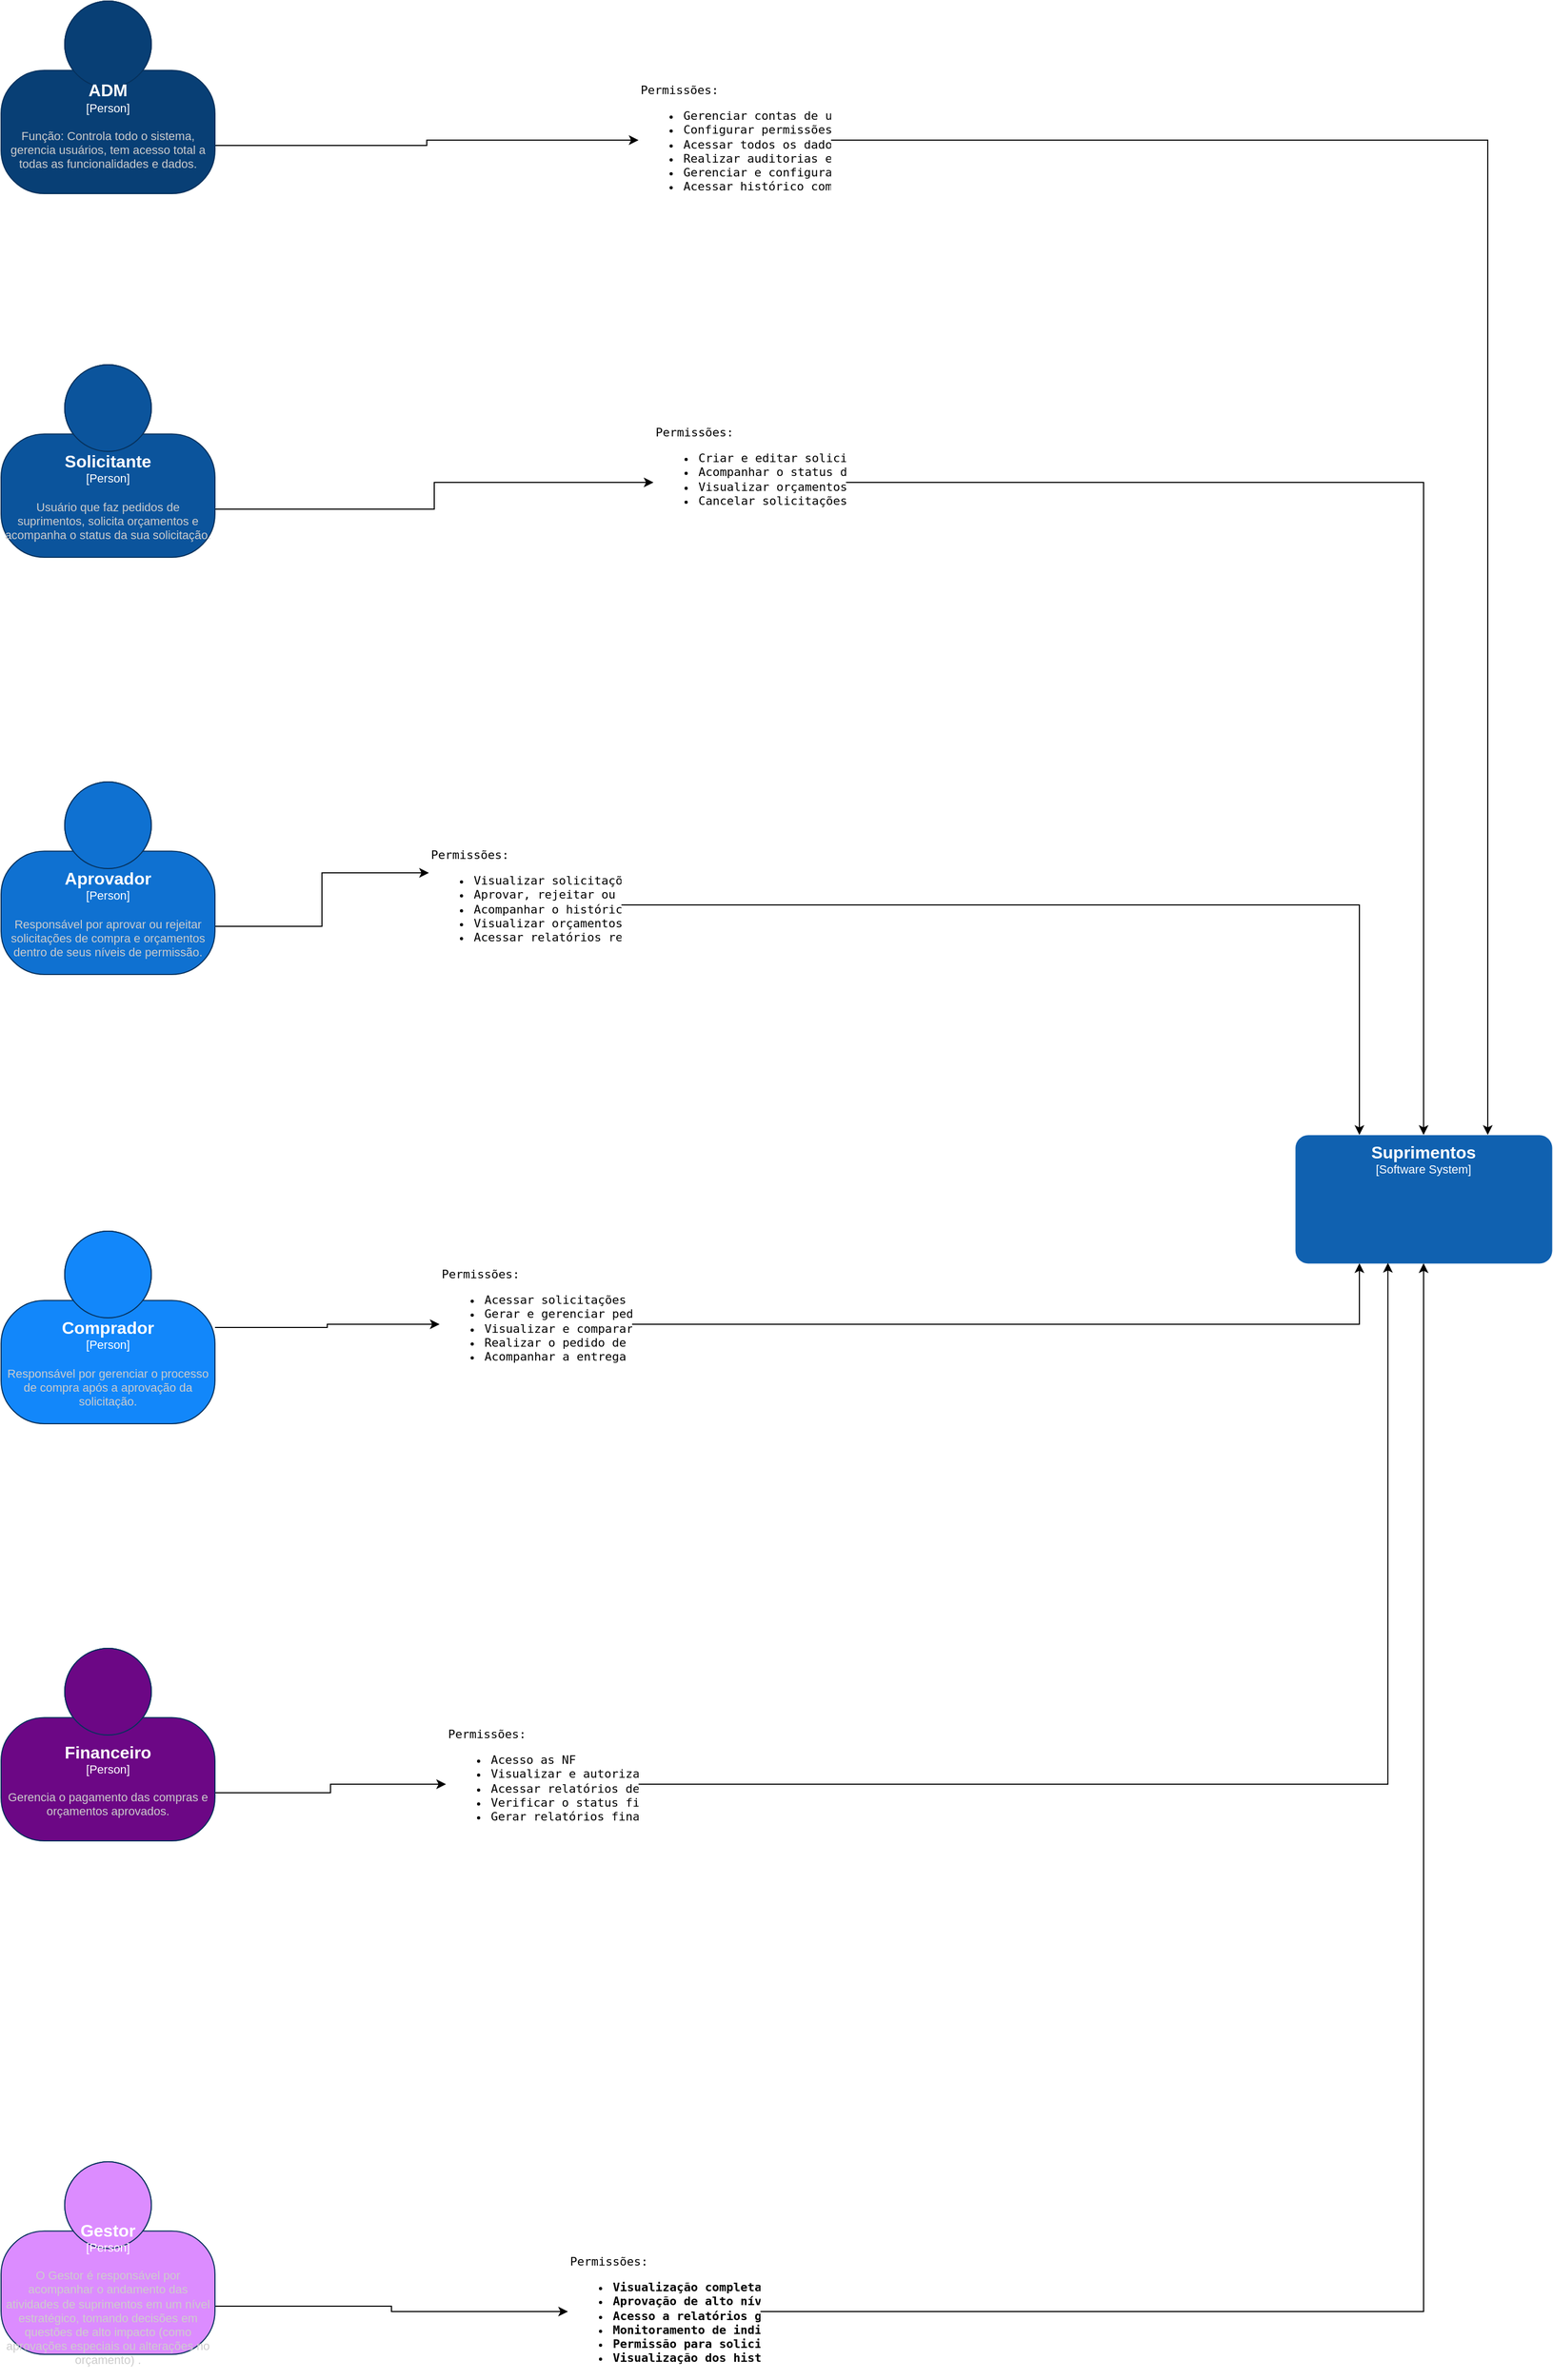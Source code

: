 <mxfile version="25.0.3" pages="4">
  <diagram name="Contexto" id="SPFu0Gzr_89w8xG248VB">
    <mxGraphModel dx="1004" dy="623" grid="1" gridSize="10" guides="1" tooltips="1" connect="1" arrows="1" fold="1" page="1" pageScale="1" pageWidth="3300" pageHeight="2339" math="0" shadow="0">
      <root>
        <mxCell id="0" />
        <mxCell id="1" parent="0" />
        <mxCell id="y-FSEkvkgQVVTN7l4IMq-15" style="edgeStyle=orthogonalEdgeStyle;rounded=0;orthogonalLoop=1;jettySize=auto;html=1;exitX=1;exitY=0.75;exitDx=0;exitDy=0;exitPerimeter=0;entryX=0;entryY=0.5;entryDx=0;entryDy=0;fontFamily=Helvetica;fontSize=11;fontColor=default;resizable=0;" edge="1" parent="1" source="TWxMQbTIIpkdw_-HvQtw-1" target="TWxMQbTIIpkdw_-HvQtw-2">
          <mxGeometry relative="1" as="geometry" />
        </mxCell>
        <object placeholders="1" c4Name="ADM" c4Type="Person" c4Description="Função: Controla todo o sistema, gerencia usuários, tem acesso total a todas as funcionalidades e dados.&#xa;&#xa;" label="&lt;font style=&quot;font-size: 16px&quot;&gt;&lt;b&gt;%c4Name%&lt;/b&gt;&lt;/font&gt;&lt;div&gt;[%c4Type%]&lt;/div&gt;&lt;br&gt;&lt;div&gt;&lt;font style=&quot;font-size: 11px&quot;&gt;&lt;font color=&quot;#cccccc&quot;&gt;%c4Description%&lt;/font&gt;&lt;/div&gt;" id="TWxMQbTIIpkdw_-HvQtw-1">
          <mxCell style="html=1;fontSize=11;dashed=0;whiteSpace=wrap;fillColor=#083F75;strokeColor=#06315C;fontColor=#ffffff;shape=mxgraph.c4.person2;align=center;metaEdit=1;points=[[0.5,0,0],[1,0.5,0],[1,0.75,0],[0.75,1,0],[0.5,1,0],[0.25,1,0],[0,0.75,0],[0,0.5,0]];resizable=0;flipV=0;" parent="1" vertex="1">
            <mxGeometry x="150" y="10" width="200" height="180" as="geometry" />
          </mxCell>
        </object>
        <mxCell id="TWxMQbTIIpkdw_-HvQtw-2" value="&lt;pre style=&quot;margin-top: 0px;&quot;&gt;&lt;font color=&quot;#000000&quot;&gt;Permissões:&lt;/font&gt;&lt;/pre&gt;&lt;pre style=&quot;margin-top: 0px;&quot;&gt;&lt;ul&gt;&lt;li&gt;&lt;font color=&quot;#000000&quot;&gt;Gerenciar contas de usuário (criação, edição, remoção).&lt;/font&gt;&lt;/li&gt;&lt;li&gt;Configurar permissões e níveis de acesso.&lt;/li&gt;&lt;li&gt;Acessar todos os dados de suprimentos (solicitações, orçamentos, status, etc.).&lt;/li&gt;&lt;li&gt;Realizar auditorias e gerar relatórios completos.&lt;/li&gt;&lt;li&gt;Gerenciar e configurar fluxos de aprovação e processos.&lt;/li&gt;&lt;li&gt;Acessar histórico completo de alterações no sistema.&lt;/li&gt;&lt;/ul&gt;&lt;/pre&gt;" style="text;html=1;whiteSpace=wrap;overflow=hidden;rounded=0;fontFamily=Helvetica;fontSize=11;resizable=0;strokeWidth=0;align=left;fillColor=none;perimeterSpacing=0;rotation=0;" parent="1" vertex="1">
          <mxGeometry x="746" y="80" width="180" height="120" as="geometry" />
        </mxCell>
        <mxCell id="y-FSEkvkgQVVTN7l4IMq-4" style="edgeStyle=orthogonalEdgeStyle;rounded=0;orthogonalLoop=1;jettySize=auto;html=1;exitX=1;exitY=0.75;exitDx=0;exitDy=0;exitPerimeter=0;fontFamily=Helvetica;fontSize=11;fontColor=default;resizable=0;" edge="1" parent="1" source="TWxMQbTIIpkdw_-HvQtw-5" target="TWxMQbTIIpkdw_-HvQtw-6">
          <mxGeometry relative="1" as="geometry" />
        </mxCell>
        <object placeholders="1" c4Name="Solicitante" c4Type="Person" c4Description=" Usuário que faz pedidos de suprimentos, solicita orçamentos e acompanha o status da sua solicitação.&#xa;" label="&lt;font style=&quot;font-size: 16px&quot;&gt;&lt;b&gt;%c4Name%&lt;/b&gt;&lt;/font&gt;&lt;div&gt;[%c4Type%]&lt;/div&gt;&lt;br&gt;&lt;div&gt;&lt;font style=&quot;font-size: 11px&quot;&gt;&lt;font color=&quot;#cccccc&quot;&gt;%c4Description%&lt;/font&gt;&lt;/div&gt;" id="TWxMQbTIIpkdw_-HvQtw-5">
          <mxCell style="html=1;fontSize=11;dashed=0;whiteSpace=wrap;fillColor=#0B549C;strokeColor=#06315C;fontColor=#ffffff;shape=mxgraph.c4.person2;align=center;metaEdit=1;points=[[0.5,0,0],[1,0.5,0],[1,0.75,0],[0.75,1,0],[0.5,1,0],[0.25,1,0],[0,0.75,0],[0,0.5,0]];resizable=0;flipV=0;" parent="1" vertex="1">
            <mxGeometry x="150" y="350" width="200" height="180" as="geometry" />
          </mxCell>
        </object>
        <mxCell id="TWxMQbTIIpkdw_-HvQtw-6" value="&lt;pre style=&quot;margin-top: 0px;&quot;&gt;&lt;font color=&quot;#000000&quot;&gt;Permissões:&lt;/font&gt;&lt;/pre&gt;&lt;pre style=&quot;margin-top: 0px;&quot;&gt;&lt;ul&gt;&lt;li&gt;Criar e editar solicitações de compra.&lt;/li&gt;&lt;li&gt;Acompanhar o status das solicitações (aguardando orçamento, em compra, entregue, etc.).&lt;/li&gt;&lt;li&gt;Visualizar orçamentos recebidos (se permitido).&lt;/li&gt;&lt;li&gt;Cancelar solicitações em determinados estágios (antes da aprovação).&lt;/li&gt;&lt;/ul&gt;&lt;/pre&gt;" style="text;html=1;whiteSpace=wrap;overflow=hidden;rounded=0;fontFamily=Helvetica;fontSize=11;resizable=0;strokeWidth=0;align=left;fillColor=none;perimeterSpacing=0;rotation=0;" parent="1" vertex="1">
          <mxGeometry x="760" y="400" width="180" height="120" as="geometry" />
        </mxCell>
        <mxCell id="y-FSEkvkgQVVTN7l4IMq-6" style="edgeStyle=orthogonalEdgeStyle;rounded=0;orthogonalLoop=1;jettySize=auto;html=1;exitX=1;exitY=0.75;exitDx=0;exitDy=0;exitPerimeter=0;entryX=0;entryY=0.25;entryDx=0;entryDy=0;fontFamily=Helvetica;fontSize=11;fontColor=default;resizable=0;" edge="1" parent="1" source="TWxMQbTIIpkdw_-HvQtw-8" target="TWxMQbTIIpkdw_-HvQtw-9">
          <mxGeometry relative="1" as="geometry" />
        </mxCell>
        <object placeholders="1" c4Name="Aprovador" c4Type="Person" c4Description="Responsável por aprovar ou rejeitar solicitações de compra e orçamentos dentro de seus níveis de permissão." label="&lt;font style=&quot;font-size: 16px&quot;&gt;&lt;b&gt;%c4Name%&lt;/b&gt;&lt;/font&gt;&lt;div&gt;[%c4Type%]&lt;/div&gt;&lt;br&gt;&lt;div&gt;&lt;font style=&quot;font-size: 11px&quot;&gt;&lt;font color=&quot;#cccccc&quot;&gt;%c4Description%&lt;/font&gt;&lt;/div&gt;" id="TWxMQbTIIpkdw_-HvQtw-8">
          <mxCell style="html=1;fontSize=11;dashed=0;whiteSpace=wrap;fillColor=#0F71D1;strokeColor=#06315C;fontColor=#ffffff;shape=mxgraph.c4.person2;align=center;metaEdit=1;points=[[0.5,0,0],[1,0.5,0],[1,0.75,0],[0.75,1,0],[0.5,1,0],[0.25,1,0],[0,0.75,0],[0,0.5,0]];resizable=0;flipV=0;" parent="1" vertex="1">
            <mxGeometry x="150" y="740" width="200" height="180" as="geometry" />
          </mxCell>
        </object>
        <mxCell id="TWxMQbTIIpkdw_-HvQtw-9" value="&lt;pre style=&quot;margin-top: 0px;&quot;&gt;&lt;font color=&quot;#000000&quot;&gt;Permissões:&lt;/font&gt;&lt;/pre&gt;&lt;pre style=&quot;margin-top: 0px;&quot;&gt;&lt;ul&gt;&lt;li&gt;Visualizar solicitações pendentes para aprovação.&lt;/li&gt;&lt;li&gt;Aprovar, rejeitar ou solicitar ajustes em pedidos de compra.&lt;/li&gt;&lt;li&gt;Acompanhar o histórico de aprovações.&lt;/li&gt;&lt;li&gt;Visualizar orçamentos recebidos.&lt;/li&gt;&lt;li&gt;Acessar relatórios resumidos de solicitações.&lt;/li&gt;&lt;/ul&gt;&lt;/pre&gt;" style="text;html=1;whiteSpace=wrap;overflow=hidden;rounded=0;fontFamily=Helvetica;fontSize=11;resizable=0;strokeWidth=0;align=left;fillColor=none;perimeterSpacing=0;rotation=0;" parent="1" vertex="1">
          <mxGeometry x="550" y="795" width="180" height="120" as="geometry" />
        </mxCell>
        <mxCell id="y-FSEkvkgQVVTN7l4IMq-8" style="edgeStyle=orthogonalEdgeStyle;rounded=0;orthogonalLoop=1;jettySize=auto;html=1;exitX=1;exitY=0.5;exitDx=0;exitDy=0;exitPerimeter=0;entryX=0;entryY=0.5;entryDx=0;entryDy=0;fontFamily=Helvetica;fontSize=11;fontColor=default;resizable=0;" edge="1" parent="1" source="TWxMQbTIIpkdw_-HvQtw-11" target="TWxMQbTIIpkdw_-HvQtw-12">
          <mxGeometry relative="1" as="geometry" />
        </mxCell>
        <object placeholders="1" c4Name="Comprador" c4Type="Person" c4Description="Responsável por gerenciar o processo de compra após a aprovação da solicitação.&#xa;" label="&lt;font style=&quot;font-size: 16px&quot;&gt;&lt;b&gt;%c4Name%&lt;/b&gt;&lt;/font&gt;&lt;div&gt;[%c4Type%]&lt;/div&gt;&lt;br&gt;&lt;div&gt;&lt;font style=&quot;font-size: 11px&quot;&gt;&lt;font color=&quot;#cccccc&quot;&gt;%c4Description%&lt;/font&gt;&lt;/div&gt;" id="TWxMQbTIIpkdw_-HvQtw-11">
          <mxCell style="html=1;fontSize=11;dashed=0;whiteSpace=wrap;fillColor=#1287FA;strokeColor=#06315C;fontColor=#ffffff;shape=mxgraph.c4.person2;align=center;metaEdit=1;points=[[0.5,0,0],[1,0.5,0],[1,0.75,0],[0.75,1,0],[0.5,1,0],[0.25,1,0],[0,0.75,0],[0,0.5,0]];resizable=0;flipV=0;" parent="1" vertex="1">
            <mxGeometry x="150" y="1160" width="200" height="180" as="geometry" />
          </mxCell>
        </object>
        <mxCell id="TWxMQbTIIpkdw_-HvQtw-12" value="&lt;pre style=&quot;margin-top: 0px;&quot;&gt;&lt;font color=&quot;#000000&quot;&gt;Permissões:&lt;/font&gt;&lt;/pre&gt;&lt;pre style=&quot;margin-top: 0px;&quot;&gt;&lt;ul&gt;&lt;li&gt;Acessar solicitações aprovadas.&lt;/li&gt;&lt;li&gt;Gerar e gerenciar pedidos de orçamento.&lt;/li&gt;&lt;li&gt;Visualizar e comparar orçamentos.&lt;/li&gt;&lt;li&gt;Realizar o pedido de compra final.&lt;/li&gt;&lt;li&gt;Acompanhar a entrega e atualizar o status da compra.&lt;/li&gt;&lt;/ul&gt;&lt;/pre&gt;" style="text;html=1;whiteSpace=wrap;overflow=hidden;rounded=0;fontFamily=Helvetica;fontSize=11;resizable=0;strokeWidth=0;align=left;fillColor=none;perimeterSpacing=0;rotation=0;" parent="1" vertex="1">
          <mxGeometry x="560" y="1187" width="180" height="120" as="geometry" />
        </mxCell>
        <mxCell id="y-FSEkvkgQVVTN7l4IMq-10" style="edgeStyle=orthogonalEdgeStyle;rounded=0;orthogonalLoop=1;jettySize=auto;html=1;exitX=1;exitY=0.75;exitDx=0;exitDy=0;exitPerimeter=0;entryX=0;entryY=0.5;entryDx=0;entryDy=0;fontFamily=Helvetica;fontSize=11;fontColor=default;resizable=0;" edge="1" parent="1" source="TWxMQbTIIpkdw_-HvQtw-14" target="TWxMQbTIIpkdw_-HvQtw-15">
          <mxGeometry relative="1" as="geometry" />
        </mxCell>
        <object placeholders="1" c4Name="Financeiro" c4Type="Person" c4Description="Gerencia o pagamento das compras e orçamentos aprovados." label="&lt;font style=&quot;font-size: 16px&quot;&gt;&lt;b&gt;%c4Name%&lt;/b&gt;&lt;/font&gt;&lt;div&gt;[%c4Type%]&lt;/div&gt;&lt;br&gt;&lt;div&gt;&lt;font style=&quot;font-size: 11px&quot;&gt;&lt;font color=&quot;#cccccc&quot;&gt;%c4Description%&lt;/font&gt;&lt;/div&gt;" id="TWxMQbTIIpkdw_-HvQtw-14">
          <mxCell style="html=1;fontSize=11;dashed=0;whiteSpace=wrap;fillColor=#6C0785;strokeColor=#06315C;fontColor=#ffffff;shape=mxgraph.c4.person2;align=center;metaEdit=1;points=[[0.5,0,0],[1,0.5,0],[1,0.75,0],[0.75,1,0],[0.5,1,0],[0.25,1,0],[0,0.75,0],[0,0.5,0]];resizable=0;flipV=0;" parent="1" vertex="1">
            <mxGeometry x="150" y="1550" width="200" height="180" as="geometry" />
          </mxCell>
        </object>
        <mxCell id="TWxMQbTIIpkdw_-HvQtw-15" value="&lt;pre style=&quot;margin-top: 0px;&quot;&gt;&lt;font color=&quot;#000000&quot;&gt;Permissões:&lt;/font&gt;&lt;/pre&gt;&lt;pre style=&quot;margin-top: 0px;&quot;&gt;&lt;ul&gt;&lt;li&gt;Acesso as NF&lt;/li&gt;&lt;li&gt;Visualizar e autorizar pagamentos de pedidos.&lt;/li&gt;&lt;li&gt;Acessar relatórios de compra e orçamento.&lt;/li&gt;&lt;li&gt;Verificar o status financeiro das compras (pago, pendente, etc.).&lt;/li&gt;&lt;li&gt;Gerar relatórios financeiros sobre os pedidos.&lt;/li&gt;&lt;/ul&gt;&lt;/pre&gt;" style="text;html=1;whiteSpace=wrap;overflow=hidden;rounded=0;fontFamily=Helvetica;fontSize=11;resizable=0;strokeWidth=0;align=left;fillColor=none;perimeterSpacing=0;rotation=0;" parent="1" vertex="1">
          <mxGeometry x="566" y="1617" width="180" height="120" as="geometry" />
        </mxCell>
        <mxCell id="y-FSEkvkgQVVTN7l4IMq-12" style="edgeStyle=orthogonalEdgeStyle;rounded=0;orthogonalLoop=1;jettySize=auto;html=1;exitX=1;exitY=0.75;exitDx=0;exitDy=0;exitPerimeter=0;entryX=0;entryY=0.5;entryDx=0;entryDy=0;fontFamily=Helvetica;fontSize=11;fontColor=default;resizable=0;" edge="1" parent="1" source="TWxMQbTIIpkdw_-HvQtw-18" target="TWxMQbTIIpkdw_-HvQtw-19">
          <mxGeometry relative="1" as="geometry" />
        </mxCell>
        <object placeholders="1" c4Name="Gestor " c4Type="Person" c4Description="O Gestor é responsável por acompanhar o andamento das atividades de suprimentos em um nível estratégico, tomando decisões em questões de alto impacto (como aprovações especiais ou alterações no orçamento) ." label="&lt;font style=&quot;font-size: 16px&quot;&gt;&lt;b&gt;%c4Name%&lt;/b&gt;&lt;/font&gt;&lt;div&gt;[%c4Type%]&lt;/div&gt;&lt;br&gt;&lt;div&gt;&lt;font style=&quot;font-size: 11px&quot;&gt;&lt;font color=&quot;#cccccc&quot;&gt;%c4Description%&lt;/font&gt;&lt;/div&gt;" id="TWxMQbTIIpkdw_-HvQtw-18">
          <mxCell style="html=1;fontSize=11;dashed=0;whiteSpace=wrap;fillColor=#DC8CFF;strokeColor=#06315C;fontColor=#ffffff;shape=mxgraph.c4.person2;align=center;metaEdit=1;points=[[0.5,0,0],[1,0.5,0],[1,0.75,0],[0.75,1,0],[0.5,1,0],[0.25,1,0],[0,0.75,0],[0,0.5,0]];resizable=0;flipV=0;" parent="1" vertex="1">
            <mxGeometry x="150" y="2030" width="200" height="180" as="geometry" />
          </mxCell>
        </object>
        <mxCell id="TWxMQbTIIpkdw_-HvQtw-19" value="&lt;pre style=&quot;margin-top: 0px;&quot;&gt;&lt;font color=&quot;#000000&quot;&gt;Permissões:&lt;/font&gt;&lt;/pre&gt;&lt;pre style=&quot;margin-top: 0px;&quot;&gt;&lt;ul&gt;&lt;li&gt;&lt;strong&gt;Visualização completa&lt;/strong&gt; do andamento das solicitações, compras, e orçamentos, mas sem intervenção direta nos processos operacionais (como editar ou criar solicitações).&lt;/li&gt;&lt;li&gt;&lt;strong&gt;Aprovação de alto nível&lt;/strong&gt; em casos especiais (solicitações acima de um determinado valor, exceções fora do fluxo normal de aprovação).&lt;/li&gt;&lt;li&gt;&lt;strong&gt;Acesso a relatórios gerenciais e financeiros&lt;/strong&gt;, com visões consolidadas do setor de suprimentos (quantidade de compras, valores totais, performance de fornecedores, análise de custos).&lt;/li&gt;&lt;li&gt;&lt;strong&gt;Monitoramento de indicadores-chave&lt;/strong&gt; (KPIs) do setor de suprimentos, como prazos médios de entrega, cumprimento de orçamentos, eficiência no processo de compra.&lt;/li&gt;&lt;li&gt;&lt;strong&gt;Permissão para solicitar auditorias&lt;/strong&gt; ou rever decisões importantes em casos excepcionais.&lt;/li&gt;&lt;li&gt;&lt;strong&gt;Visualização dos históricos de ações&lt;/strong&gt;, permitindo acompanhar o fluxo de trabalho e avaliar a eficiência do processo de suprimentos.&lt;/li&gt;&lt;/ul&gt;&lt;/pre&gt;" style="text;html=1;whiteSpace=wrap;overflow=hidden;rounded=0;fontFamily=Helvetica;fontSize=11;resizable=0;strokeWidth=0;align=left;fillColor=none;perimeterSpacing=0;rotation=0;" parent="1" vertex="1">
          <mxGeometry x="680" y="2110" width="180" height="120" as="geometry" />
        </mxCell>
        <object placeholders="1" c4Name="Suprimentos" c4Type="Software System" c4Description="" label="&lt;font style=&quot;font-size: 16px&quot;&gt;&lt;b&gt;%c4Name%&lt;/b&gt;&lt;/font&gt;&lt;div&gt;[%c4Type%]&lt;/div&gt;&lt;br&gt;&lt;div&gt;&lt;font style=&quot;font-size: 11px&quot;&gt;&lt;font color=&quot;#cccccc&quot;&gt;%c4Description%&lt;/font&gt;&lt;/div&gt;" id="y-FSEkvkgQVVTN7l4IMq-1">
          <mxCell style="rounded=1;whiteSpace=wrap;html=1;labelBackgroundColor=none;fillColor=#1061B0;fontColor=#ffffff;align=center;arcSize=10;strokeColor=#0D5091;metaEdit=1;resizable=0;points=[[0.25,0,0],[0.5,0,0],[0.75,0,0],[1,0.25,0],[1,0.5,0],[1,0.75,0],[0.75,1,0],[0.5,1,0],[0.25,1,0],[0,0.75,0],[0,0.5,0],[0,0.25,0]];strokeWidth=0;verticalAlign=top;fontFamily=Helvetica;fontSize=11;" vertex="1" parent="1">
            <mxGeometry x="1360" y="1070" width="240" height="120" as="geometry" />
          </mxCell>
        </object>
        <mxCell id="y-FSEkvkgQVVTN7l4IMq-5" style="edgeStyle=orthogonalEdgeStyle;rounded=0;orthogonalLoop=1;jettySize=auto;html=1;exitX=1;exitY=0.5;exitDx=0;exitDy=0;entryX=0.5;entryY=0;entryDx=0;entryDy=0;entryPerimeter=0;fontFamily=Helvetica;fontSize=11;fontColor=default;resizable=0;" edge="1" parent="1" source="TWxMQbTIIpkdw_-HvQtw-6" target="y-FSEkvkgQVVTN7l4IMq-1">
          <mxGeometry relative="1" as="geometry" />
        </mxCell>
        <mxCell id="y-FSEkvkgQVVTN7l4IMq-7" style="edgeStyle=orthogonalEdgeStyle;rounded=0;orthogonalLoop=1;jettySize=auto;html=1;exitX=1;exitY=0.5;exitDx=0;exitDy=0;entryX=0.25;entryY=0;entryDx=0;entryDy=0;entryPerimeter=0;fontFamily=Helvetica;fontSize=11;fontColor=default;resizable=0;" edge="1" parent="1" source="TWxMQbTIIpkdw_-HvQtw-9" target="y-FSEkvkgQVVTN7l4IMq-1">
          <mxGeometry relative="1" as="geometry" />
        </mxCell>
        <mxCell id="y-FSEkvkgQVVTN7l4IMq-9" style="edgeStyle=orthogonalEdgeStyle;rounded=0;orthogonalLoop=1;jettySize=auto;html=1;exitX=1;exitY=0.5;exitDx=0;exitDy=0;entryX=0.25;entryY=1;entryDx=0;entryDy=0;entryPerimeter=0;fontFamily=Helvetica;fontSize=11;fontColor=default;resizable=0;" edge="1" parent="1" source="TWxMQbTIIpkdw_-HvQtw-12" target="y-FSEkvkgQVVTN7l4IMq-1">
          <mxGeometry relative="1" as="geometry" />
        </mxCell>
        <mxCell id="y-FSEkvkgQVVTN7l4IMq-11" style="edgeStyle=orthogonalEdgeStyle;rounded=0;orthogonalLoop=1;jettySize=auto;html=1;exitX=1;exitY=0.5;exitDx=0;exitDy=0;entryX=0.361;entryY=0.997;entryDx=0;entryDy=0;entryPerimeter=0;fontFamily=Helvetica;fontSize=11;fontColor=default;resizable=0;" edge="1" parent="1" source="TWxMQbTIIpkdw_-HvQtw-15" target="y-FSEkvkgQVVTN7l4IMq-1">
          <mxGeometry relative="1" as="geometry" />
        </mxCell>
        <mxCell id="y-FSEkvkgQVVTN7l4IMq-13" style="edgeStyle=orthogonalEdgeStyle;rounded=0;orthogonalLoop=1;jettySize=auto;html=1;exitX=1;exitY=0.5;exitDx=0;exitDy=0;entryX=0.5;entryY=1;entryDx=0;entryDy=0;entryPerimeter=0;fontFamily=Helvetica;fontSize=11;fontColor=default;resizable=0;" edge="1" parent="1" source="TWxMQbTIIpkdw_-HvQtw-19" target="y-FSEkvkgQVVTN7l4IMq-1">
          <mxGeometry relative="1" as="geometry" />
        </mxCell>
        <mxCell id="y-FSEkvkgQVVTN7l4IMq-14" style="edgeStyle=orthogonalEdgeStyle;rounded=0;orthogonalLoop=1;jettySize=auto;html=1;exitX=1;exitY=0.5;exitDx=0;exitDy=0;entryX=0.75;entryY=0;entryDx=0;entryDy=0;entryPerimeter=0;fontFamily=Helvetica;fontSize=11;fontColor=default;resizable=0;" edge="1" parent="1" source="TWxMQbTIIpkdw_-HvQtw-2" target="y-FSEkvkgQVVTN7l4IMq-1">
          <mxGeometry relative="1" as="geometry" />
        </mxCell>
      </root>
    </mxGraphModel>
  </diagram>
  <diagram id="VR3PsGfaSuhwtrkTqxDL" name="Container">
    <mxGraphModel dx="1363" dy="846" grid="1" gridSize="10" guides="1" tooltips="1" connect="1" arrows="1" fold="1" page="1" pageScale="1" pageWidth="3300" pageHeight="2339" math="0" shadow="0">
      <root>
        <mxCell id="0" />
        <mxCell id="1" parent="0" />
      </root>
    </mxGraphModel>
  </diagram>
  <diagram id="wkfnxFHhjjoafmwJsVJE" name="UML">
    <mxGraphModel dx="4493" dy="3079" grid="1" gridSize="10" guides="1" tooltips="1" connect="1" arrows="1" fold="1" page="1" pageScale="1" pageWidth="3300" pageHeight="2339" math="0" shadow="0">
      <root>
        <mxCell id="0" />
        <mxCell id="1" parent="0" />
        <mxCell id="9JMpO7fVGlUC3l6byl7V-1" value="&lt;font style=&quot;font-size: 17px;&quot;&gt;&amp;nbsp; &amp;nbsp; RH&lt;/font&gt;&lt;div&gt;&lt;font style=&quot;font-size: 17px;&quot;&gt;&lt;br&gt;&lt;/font&gt;&lt;/div&gt;&lt;div&gt;&lt;font style=&quot;font-size: 17px;&quot;&gt;&lt;br&gt;&lt;/font&gt;&lt;/div&gt;&lt;div&gt;&lt;font style=&quot;font-size: 17px;&quot;&gt;&lt;br&gt;&lt;/font&gt;&lt;/div&gt;&lt;div&gt;&lt;font style=&quot;font-size: 17px;&quot;&gt;&lt;br&gt;&lt;/font&gt;&lt;/div&gt;&lt;div&gt;&lt;font style=&quot;font-size: 17px;&quot;&gt;&lt;br&gt;&lt;/font&gt;&lt;/div&gt;&lt;div&gt;&lt;font style=&quot;font-size: 17px;&quot;&gt;&lt;br&gt;&lt;/font&gt;&lt;/div&gt;&lt;div&gt;&lt;font style=&quot;font-size: 17px;&quot;&gt;&lt;br&gt;&lt;/font&gt;&lt;/div&gt;&lt;div&gt;&lt;font style=&quot;font-size: 17px;&quot;&gt;&lt;br&gt;&lt;/font&gt;&lt;/div&gt;&lt;div&gt;&lt;font style=&quot;font-size: 17px;&quot;&gt;&lt;br&gt;&lt;/font&gt;&lt;/div&gt;&lt;div&gt;&lt;font style=&quot;font-size: 17px;&quot;&gt;&lt;br&gt;&lt;/font&gt;&lt;/div&gt;&lt;div&gt;&lt;font style=&quot;font-size: 17px;&quot;&gt;&lt;br&gt;&lt;/font&gt;&lt;/div&gt;&lt;div&gt;&lt;font style=&quot;font-size: 17px;&quot;&gt;&lt;br&gt;&lt;/font&gt;&lt;/div&gt;&lt;div&gt;&lt;font style=&quot;font-size: 17px;&quot;&gt;&lt;br&gt;&lt;/font&gt;&lt;/div&gt;&lt;div&gt;&lt;font style=&quot;font-size: 17px;&quot;&gt;&lt;br&gt;&lt;/font&gt;&lt;/div&gt;&lt;div&gt;&lt;font style=&quot;font-size: 17px;&quot;&gt;&lt;br&gt;&lt;/font&gt;&lt;/div&gt;&lt;div&gt;&lt;font style=&quot;font-size: 17px;&quot;&gt;&lt;br&gt;&lt;/font&gt;&lt;/div&gt;&lt;div&gt;&lt;font style=&quot;font-size: 17px;&quot;&gt;&lt;br&gt;&lt;/font&gt;&lt;/div&gt;&lt;div&gt;&lt;font style=&quot;font-size: 17px;&quot;&gt;&lt;br&gt;&lt;/font&gt;&lt;/div&gt;&lt;div&gt;&lt;font style=&quot;font-size: 17px;&quot;&gt;&lt;br&gt;&lt;/font&gt;&lt;/div&gt;&lt;div&gt;&lt;font style=&quot;font-size: 17px;&quot;&gt;&lt;br&gt;&lt;/font&gt;&lt;/div&gt;&lt;div&gt;&lt;font style=&quot;font-size: 17px;&quot;&gt;&lt;br&gt;&lt;/font&gt;&lt;/div&gt;&lt;div&gt;&lt;font style=&quot;font-size: 17px;&quot;&gt;&lt;br&gt;&lt;/font&gt;&lt;/div&gt;&lt;div&gt;&lt;font style=&quot;font-size: 17px;&quot;&gt;&lt;br&gt;&lt;/font&gt;&lt;/div&gt;&lt;div&gt;&lt;font style=&quot;font-size: 17px;&quot;&gt;&lt;br&gt;&lt;/font&gt;&lt;/div&gt;&lt;div&gt;&lt;font style=&quot;font-size: 17px;&quot;&gt;&lt;br&gt;&lt;/font&gt;&lt;/div&gt;&lt;div&gt;&lt;font style=&quot;font-size: 17px;&quot;&gt;&lt;br&gt;&lt;/font&gt;&lt;/div&gt;&lt;div&gt;&lt;font style=&quot;font-size: 17px;&quot;&gt;&lt;br&gt;&lt;/font&gt;&lt;/div&gt;&lt;div&gt;&lt;font style=&quot;font-size: 17px;&quot;&gt;&lt;br&gt;&lt;/font&gt;&lt;/div&gt;&lt;div&gt;&lt;font style=&quot;font-size: 17px;&quot;&gt;&lt;br&gt;&lt;/font&gt;&lt;/div&gt;&lt;div&gt;&lt;font style=&quot;font-size: 17px;&quot;&gt;&lt;br&gt;&lt;/font&gt;&lt;/div&gt;&lt;div&gt;&lt;font style=&quot;font-size: 17px;&quot;&gt;&lt;br&gt;&lt;/font&gt;&lt;/div&gt;&lt;div&gt;&lt;font style=&quot;font-size: 17px;&quot;&gt;&lt;br&gt;&lt;/font&gt;&lt;/div&gt;&lt;div&gt;&lt;font style=&quot;font-size: 17px;&quot;&gt;&lt;br&gt;&lt;/font&gt;&lt;/div&gt;&lt;div&gt;&lt;font style=&quot;font-size: 17px;&quot;&gt;&lt;br&gt;&lt;/font&gt;&lt;/div&gt;&lt;div&gt;&lt;font style=&quot;font-size: 17px;&quot;&gt;&lt;br&gt;&lt;/font&gt;&lt;/div&gt;&lt;div&gt;&lt;font style=&quot;font-size: 17px;&quot;&gt;&lt;br&gt;&lt;/font&gt;&lt;/div&gt;&lt;div&gt;&lt;font style=&quot;font-size: 17px;&quot;&gt;&lt;br&gt;&lt;/font&gt;&lt;/div&gt;&lt;div&gt;&lt;font style=&quot;font-size: 17px;&quot;&gt;&lt;br&gt;&lt;/font&gt;&lt;/div&gt;&lt;div&gt;&lt;font style=&quot;font-size: 17px;&quot;&gt;&lt;br&gt;&lt;/font&gt;&lt;/div&gt;&lt;div&gt;&lt;font style=&quot;font-size: 17px;&quot;&gt;&lt;br&gt;&lt;/font&gt;&lt;/div&gt;&lt;div&gt;&lt;font style=&quot;font-size: 17px;&quot;&gt;&lt;br&gt;&lt;/font&gt;&lt;/div&gt;&lt;div&gt;&lt;font style=&quot;font-size: 17px;&quot;&gt;&lt;br&gt;&lt;/font&gt;&lt;/div&gt;&lt;div&gt;&lt;font style=&quot;font-size: 17px;&quot;&gt;&lt;br&gt;&lt;/font&gt;&lt;/div&gt;&lt;div&gt;&lt;font style=&quot;font-size: 17px;&quot;&gt;&lt;br&gt;&lt;/font&gt;&lt;/div&gt;&lt;div&gt;&lt;font style=&quot;font-size: 17px;&quot;&gt;&lt;br&gt;&lt;/font&gt;&lt;/div&gt;&lt;div&gt;&lt;font style=&quot;font-size: 17px;&quot;&gt;&lt;br&gt;&lt;/font&gt;&lt;/div&gt;&lt;div&gt;&lt;font style=&quot;font-size: 17px;&quot;&gt;&lt;br&gt;&lt;/font&gt;&lt;/div&gt;&lt;div&gt;&lt;font style=&quot;font-size: 17px;&quot;&gt;&lt;br&gt;&lt;/font&gt;&lt;/div&gt;&lt;div&gt;&lt;font style=&quot;font-size: 17px;&quot;&gt;&lt;br&gt;&lt;/font&gt;&lt;/div&gt;&lt;div&gt;&lt;font style=&quot;font-size: 17px;&quot;&gt;&lt;br&gt;&lt;/font&gt;&lt;/div&gt;&lt;div&gt;&lt;font style=&quot;font-size: 17px;&quot;&gt;&lt;br&gt;&lt;/font&gt;&lt;/div&gt;&lt;div&gt;&lt;font style=&quot;font-size: 17px;&quot;&gt;&lt;br&gt;&lt;/font&gt;&lt;/div&gt;&lt;div&gt;&lt;font style=&quot;font-size: 17px;&quot;&gt;&lt;br&gt;&lt;/font&gt;&lt;/div&gt;&lt;div&gt;&lt;font style=&quot;font-size: 17px;&quot;&gt;&lt;br&gt;&lt;/font&gt;&lt;/div&gt;" style="rounded=1;whiteSpace=wrap;html=1;dashed=1;align=left;verticalAlign=middle;fontFamily=Helvetica;fontSize=11;resizable=1;fillColor=none;arcSize=2;rotation=0;absoluteArcSize=0;recursiveResize=1;perimeterSpacing=15;container=0;direction=east;imageWidth=40;imageHeight=40;resizeHeight=1;resizeWidth=1;" parent="1" vertex="1">
          <mxGeometry x="-460" y="280" width="810" height="1220" as="geometry" />
        </mxCell>
        <mxCell id="SJlSJoMvV8a_gDYrRZLu-1" value="&lt;div&gt;&lt;br&gt;&lt;/div&gt;Funcionário" style="swimlane;fontStyle=0;align=center;verticalAlign=top;childLayout=stackLayout;horizontal=1;startSize=55;horizontalStack=0;resizeParent=1;resizeParentMax=0;resizeLast=0;collapsible=0;marginBottom=0;html=1;whiteSpace=wrap;dashed=0;strokeColor=#06315C;fontFamily=Helvetica;fontSize=11;fontColor=#ffffff;resizable=1;fillColor=#083F75;resizeHeight=1;resizeWidth=1;" parent="1" vertex="1">
          <mxGeometry x="140" y="583.5" width="170" height="543" as="geometry" />
        </mxCell>
        <mxCell id="SJlSJoMvV8a_gDYrRZLu-2" value="&lt;font color=&quot;#121212&quot;&gt;+ ID: int (PK)&lt;/font&gt;" style="text;html=1;strokeColor=none;fillColor=none;align=left;verticalAlign=middle;spacingLeft=4;spacingRight=4;overflow=hidden;rotatable=0;points=[[0,0.5],[1,0.5]];portConstraint=eastwest;whiteSpace=wrap;fontFamily=Helvetica;fontSize=11;fontColor=#ffffff;resizable=0;" parent="SJlSJoMvV8a_gDYrRZLu-1" vertex="1">
          <mxGeometry y="55" width="170" height="20" as="geometry" />
        </mxCell>
        <mxCell id="SJlSJoMvV8a_gDYrRZLu-3" value="&lt;font color=&quot;#000000&quot;&gt;-Nome: String&lt;/font&gt;" style="text;html=1;strokeColor=none;fillColor=none;align=left;verticalAlign=middle;spacingLeft=4;spacingRight=4;overflow=hidden;rotatable=0;points=[[0,0.5],[1,0.5]];portConstraint=eastwest;whiteSpace=wrap;fontFamily=Helvetica;fontSize=11;fontColor=#ffffff;resizable=0;" parent="SJlSJoMvV8a_gDYrRZLu-1" vertex="1">
          <mxGeometry y="75" width="170" height="20" as="geometry" />
        </mxCell>
        <mxCell id="9JMpO7fVGlUC3l6byl7V-6" value="&lt;font color=&quot;#000000&quot;&gt;-NomeSocial: String&lt;span style=&quot;white-space: pre;&quot;&gt;&#x9;&lt;/span&gt;&lt;span style=&quot;white-space: pre;&quot;&gt;&#x9;&lt;/span&gt;&lt;/font&gt;" style="text;html=1;strokeColor=none;fillColor=none;align=left;verticalAlign=middle;spacingLeft=4;spacingRight=4;overflow=hidden;rotatable=0;points=[[0,0.5],[1,0.5]];portConstraint=eastwest;fontColor=#ffffff;whiteSpace=wrap;fontFamily=Helvetica;fontSize=11;resizable=0;" parent="SJlSJoMvV8a_gDYrRZLu-1" vertex="1">
          <mxGeometry y="95" width="170" height="20" as="geometry" />
        </mxCell>
        <mxCell id="9JMpO7fVGlUC3l6byl7V-7" value="&lt;font color=&quot;#000000&quot;&gt;-Vinculo: String&lt;span style=&quot;white-space: pre;&quot;&gt;&#x9;&lt;/span&gt;&lt;/font&gt;" style="text;html=1;strokeColor=none;fillColor=none;align=left;verticalAlign=middle;spacingLeft=4;spacingRight=4;overflow=hidden;rotatable=0;points=[[0,0.5],[1,0.5]];portConstraint=eastwest;fontColor=#ffffff;whiteSpace=wrap;fontFamily=Helvetica;fontSize=11;resizable=0;" parent="SJlSJoMvV8a_gDYrRZLu-1" vertex="1">
          <mxGeometry y="115" width="170" height="20" as="geometry" />
        </mxCell>
        <mxCell id="9JMpO7fVGlUC3l6byl7V-8" value="&lt;font color=&quot;#000000&quot;&gt;-Cargo: Cargo&lt;span style=&quot;white-space: pre;&quot;&gt;&#x9;&lt;/span&gt;&lt;/font&gt;" style="text;html=1;strokeColor=none;fillColor=none;align=left;verticalAlign=middle;spacingLeft=4;spacingRight=4;overflow=hidden;rotatable=0;points=[[0,0.5],[1,0.5]];portConstraint=eastwest;fontColor=#ffffff;whiteSpace=wrap;fontFamily=Helvetica;fontSize=11;resizable=0;" parent="SJlSJoMvV8a_gDYrRZLu-1" vertex="1">
          <mxGeometry y="135" width="170" height="20" as="geometry" />
        </mxCell>
        <mxCell id="9JMpO7fVGlUC3l6byl7V-10" value="&lt;font color=&quot;#000000&quot;&gt;-Endereco: Endereco&lt;/font&gt;" style="text;html=1;strokeColor=none;fillColor=none;align=left;verticalAlign=middle;spacingLeft=4;spacingRight=4;overflow=hidden;rotatable=0;points=[[0,0.5],[1,0.5]];portConstraint=eastwest;fontColor=#ffffff;whiteSpace=wrap;fontFamily=Helvetica;fontSize=11;resizable=0;" parent="SJlSJoMvV8a_gDYrRZLu-1" vertex="1">
          <mxGeometry y="155" width="170" height="20" as="geometry" />
        </mxCell>
        <mxCell id="9JMpO7fVGlUC3l6byl7V-12" value="&lt;font color=&quot;#000000&quot;&gt;-Status: String&lt;/font&gt;" style="text;html=1;strokeColor=none;fillColor=none;align=left;verticalAlign=middle;spacingLeft=4;spacingRight=4;overflow=hidden;rotatable=0;points=[[0,0.5],[1,0.5]];portConstraint=eastwest;fontColor=#ffffff;whiteSpace=wrap;fontFamily=Helvetica;fontSize=11;resizable=0;" parent="SJlSJoMvV8a_gDYrRZLu-1" vertex="1">
          <mxGeometry y="175" width="170" height="20" as="geometry" />
        </mxCell>
        <mxCell id="9JMpO7fVGlUC3l6byl7V-13" value="&lt;font color=&quot;#000000&quot;&gt;-Nascimento: Date&lt;/font&gt;" style="text;html=1;strokeColor=none;fillColor=none;align=left;verticalAlign=middle;spacingLeft=4;spacingRight=4;overflow=hidden;rotatable=0;points=[[0,0.5],[1,0.5]];portConstraint=eastwest;fontColor=#ffffff;whiteSpace=wrap;fontFamily=Helvetica;fontSize=11;resizable=0;" parent="SJlSJoMvV8a_gDYrRZLu-1" vertex="1">
          <mxGeometry y="195" width="170" height="20" as="geometry" />
        </mxCell>
        <mxCell id="9JMpO7fVGlUC3l6byl7V-15" value="&lt;font color=&quot;#000000&quot;&gt;-Admissao: Date&lt;/font&gt;" style="text;html=1;strokeColor=none;fillColor=none;align=left;verticalAlign=middle;spacingLeft=4;spacingRight=4;overflow=hidden;rotatable=0;points=[[0,0.5],[1,0.5]];portConstraint=eastwest;fontColor=#ffffff;whiteSpace=wrap;fontFamily=Helvetica;fontSize=11;resizable=0;" parent="SJlSJoMvV8a_gDYrRZLu-1" vertex="1">
          <mxGeometry y="215" width="170" height="20" as="geometry" />
        </mxCell>
        <mxCell id="9JMpO7fVGlUC3l6byl7V-17" value="&lt;font color=&quot;#000000&quot;&gt;-Demissao: Date&lt;/font&gt;" style="text;html=1;strokeColor=none;fillColor=none;align=left;verticalAlign=middle;spacingLeft=4;spacingRight=4;overflow=hidden;rotatable=0;points=[[0,0.5],[1,0.5]];portConstraint=eastwest;fontColor=#ffffff;whiteSpace=wrap;fontFamily=Helvetica;fontSize=11;resizable=0;" parent="SJlSJoMvV8a_gDYrRZLu-1" vertex="1">
          <mxGeometry y="235" width="170" height="20" as="geometry" />
        </mxCell>
        <mxCell id="9JMpO7fVGlUC3l6byl7V-18" value="&lt;font color=&quot;#000000&quot;&gt;-MotivoDemissao: String&lt;/font&gt;" style="text;html=1;strokeColor=none;fillColor=none;align=left;verticalAlign=middle;spacingLeft=4;spacingRight=4;overflow=hidden;rotatable=0;points=[[0,0.5],[1,0.5]];portConstraint=eastwest;fontColor=#ffffff;whiteSpace=wrap;fontFamily=Helvetica;fontSize=11;resizable=0;" parent="SJlSJoMvV8a_gDYrRZLu-1" vertex="1">
          <mxGeometry y="255" width="170" height="20" as="geometry" />
        </mxCell>
        <mxCell id="9JMpO7fVGlUC3l6byl7V-20" value="&lt;font color=&quot;#000000&quot;&gt;-DPrevSubstituicao: String&lt;/font&gt;" style="text;html=1;strokeColor=none;fillColor=none;align=left;verticalAlign=middle;spacingLeft=4;spacingRight=4;overflow=hidden;rotatable=0;points=[[0,0.5],[1,0.5]];portConstraint=eastwest;fontColor=#ffffff;whiteSpace=wrap;fontFamily=Helvetica;fontSize=11;resizable=0;" parent="SJlSJoMvV8a_gDYrRZLu-1" vertex="1">
          <mxGeometry y="275" width="170" height="20" as="geometry" />
        </mxCell>
        <mxCell id="9JMpO7fVGlUC3l6byl7V-19" value="&lt;font color=&quot;#000000&quot;&gt;-Dependentes: Dependente&lt;/font&gt;" style="text;html=1;strokeColor=none;fillColor=none;align=left;verticalAlign=middle;spacingLeft=4;spacingRight=4;overflow=hidden;rotatable=0;points=[[0,0.5],[1,0.5]];portConstraint=eastwest;fontColor=#ffffff;whiteSpace=wrap;fontFamily=Helvetica;fontSize=11;resizable=0;" parent="SJlSJoMvV8a_gDYrRZLu-1" vertex="1">
          <mxGeometry y="295" width="170" height="20" as="geometry" />
        </mxCell>
        <mxCell id="9JMpO7fVGlUC3l6byl7V-23" value="&lt;font color=&quot;#000000&quot;&gt;-Genero: String&lt;span style=&quot;white-space: pre;&quot;&gt;&#x9;&lt;/span&gt;&lt;/font&gt;" style="text;html=1;strokeColor=none;fillColor=none;align=left;verticalAlign=middle;spacingLeft=4;spacingRight=4;overflow=hidden;rotatable=0;points=[[0,0.5],[1,0.5]];portConstraint=eastwest;fontColor=#ffffff;whiteSpace=wrap;fontFamily=Helvetica;fontSize=11;resizable=0;" parent="SJlSJoMvV8a_gDYrRZLu-1" vertex="1">
          <mxGeometry y="315" width="170" height="20" as="geometry" />
        </mxCell>
        <mxCell id="9JMpO7fVGlUC3l6byl7V-21" value="&lt;font color=&quot;#000000&quot;&gt;-Afastamento: Afastamento&lt;/font&gt;" style="text;html=1;strokeColor=none;fillColor=none;align=left;verticalAlign=middle;spacingLeft=4;spacingRight=4;overflow=hidden;rotatable=0;points=[[0,0.5],[1,0.5]];portConstraint=eastwest;fontColor=#ffffff;whiteSpace=wrap;fontFamily=Helvetica;fontSize=11;resizable=0;" parent="SJlSJoMvV8a_gDYrRZLu-1" vertex="1">
          <mxGeometry y="335" width="170" height="20" as="geometry" />
        </mxCell>
        <mxCell id="9JMpO7fVGlUC3l6byl7V-22" value="&lt;font color=&quot;#000000&quot;&gt;-EstadoCivil: String&lt;/font&gt;" style="text;html=1;strokeColor=none;fillColor=none;align=left;verticalAlign=middle;spacingLeft=4;spacingRight=4;overflow=hidden;rotatable=0;points=[[0,0.5],[1,0.5]];portConstraint=eastwest;fontColor=#ffffff;whiteSpace=wrap;fontFamily=Helvetica;fontSize=11;resizable=0;" parent="SJlSJoMvV8a_gDYrRZLu-1" vertex="1">
          <mxGeometry y="355" width="170" height="20" as="geometry" />
        </mxCell>
        <mxCell id="9JMpO7fVGlUC3l6byl7V-9" value="&lt;font color=&quot;#000000&quot;&gt;-Raca: String&lt;/font&gt;" style="text;html=1;strokeColor=none;fillColor=none;align=left;verticalAlign=middle;spacingLeft=4;spacingRight=4;overflow=hidden;rotatable=0;points=[[0,0.5],[1,0.5]];portConstraint=eastwest;fontColor=#ffffff;whiteSpace=wrap;fontFamily=Helvetica;fontSize=11;resizable=0;" parent="SJlSJoMvV8a_gDYrRZLu-1" vertex="1">
          <mxGeometry y="375" width="170" height="20" as="geometry" />
        </mxCell>
        <mxCell id="9JMpO7fVGlUC3l6byl7V-24" value="&lt;font color=&quot;#000000&quot;&gt;-GrauInstrucao: String&lt;/font&gt;" style="text;html=1;strokeColor=none;fillColor=none;align=left;verticalAlign=middle;spacingLeft=4;spacingRight=4;overflow=hidden;rotatable=0;points=[[0,0.5],[1,0.5]];portConstraint=eastwest;fontColor=#ffffff;whiteSpace=wrap;fontFamily=Helvetica;fontSize=11;resizable=0;" parent="SJlSJoMvV8a_gDYrRZLu-1" vertex="1">
          <mxGeometry y="395" width="170" height="20" as="geometry" />
        </mxCell>
        <mxCell id="9JMpO7fVGlUC3l6byl7V-25" value="&lt;font color=&quot;#000000&quot;&gt;-Telefone: Int&lt;/font&gt;" style="text;html=1;strokeColor=none;fillColor=none;align=left;verticalAlign=middle;spacingLeft=4;spacingRight=4;overflow=hidden;rotatable=0;points=[[0,0.5],[1,0.5]];portConstraint=eastwest;fontColor=#ffffff;whiteSpace=wrap;fontFamily=Helvetica;fontSize=11;resizable=0;" parent="SJlSJoMvV8a_gDYrRZLu-1" vertex="1">
          <mxGeometry y="415" width="170" height="20" as="geometry" />
        </mxCell>
        <mxCell id="9JMpO7fVGlUC3l6byl7V-26" value="&lt;font color=&quot;#000000&quot;&gt;-E-mail:String&lt;/font&gt;" style="text;html=1;strokeColor=none;fillColor=none;align=left;verticalAlign=middle;spacingLeft=4;spacingRight=4;overflow=hidden;rotatable=0;points=[[0,0.5],[1,0.5]];portConstraint=eastwest;fontColor=#ffffff;whiteSpace=wrap;fontFamily=Helvetica;fontSize=11;resizable=0;" parent="SJlSJoMvV8a_gDYrRZLu-1" vertex="1">
          <mxGeometry y="435" width="170" height="20" as="geometry" />
        </mxCell>
        <mxCell id="9JMpO7fVGlUC3l6byl7V-27" value="&lt;font color=&quot;#000000&quot;&gt;-ContatoEmergencia:Int&lt;/font&gt;" style="text;html=1;strokeColor=none;fillColor=none;align=left;verticalAlign=middle;spacingLeft=4;spacingRight=4;overflow=hidden;rotatable=0;points=[[0,0.5],[1,0.5]];portConstraint=eastwest;fontColor=#ffffff;whiteSpace=wrap;fontFamily=Helvetica;fontSize=11;resizable=0;" parent="SJlSJoMvV8a_gDYrRZLu-1" vertex="1">
          <mxGeometry y="455" width="170" height="20" as="geometry" />
        </mxCell>
        <mxCell id="9JMpO7fVGlUC3l6byl7V-28" value="&lt;font color=&quot;#000000&quot;&gt;-PortadorDeficiencia: Boolean&lt;/font&gt;" style="text;html=1;strokeColor=none;fillColor=none;align=left;verticalAlign=middle;spacingLeft=4;spacingRight=4;overflow=hidden;rotatable=0;points=[[0,0.5],[1,0.5]];portConstraint=eastwest;fontColor=#ffffff;whiteSpace=wrap;fontFamily=Helvetica;fontSize=11;resizable=0;" parent="SJlSJoMvV8a_gDYrRZLu-1" vertex="1">
          <mxGeometry y="475" width="170" height="20" as="geometry" />
        </mxCell>
        <mxCell id="9JMpO7fVGlUC3l6byl7V-5" value="&lt;font color=&quot;#000000&quot;&gt;-&lt;/font&gt;" style="text;html=1;strokeColor=none;fillColor=none;align=left;verticalAlign=middle;spacingLeft=4;spacingRight=4;overflow=hidden;rotatable=0;points=[[0,0.5],[1,0.5]];portConstraint=eastwest;fontColor=#ffffff;whiteSpace=wrap;fontFamily=Helvetica;fontSize=11;resizable=0;" parent="SJlSJoMvV8a_gDYrRZLu-1" vertex="1">
          <mxGeometry y="495" width="170" height="20" as="geometry" />
        </mxCell>
        <mxCell id="SJlSJoMvV8a_gDYrRZLu-6" value="" style="line;strokeWidth=1;fillColor=none;align=left;verticalAlign=middle;spacingTop=-1;spacingLeft=3;spacingRight=3;rotatable=0;labelPosition=right;points=[];portConstraint=eastwest;dashed=0;strokeColor=#06315C;fontFamily=Helvetica;fontSize=11;fontColor=#ffffff;resizable=0;" parent="SJlSJoMvV8a_gDYrRZLu-1" vertex="1">
          <mxGeometry y="515" width="170" height="8" as="geometry" />
        </mxCell>
        <mxCell id="SJlSJoMvV8a_gDYrRZLu-7" value="operations" style="text;html=1;strokeColor=none;fillColor=none;align=center;verticalAlign=middle;spacingLeft=4;spacingRight=4;overflow=hidden;rotatable=0;points=[[0,0.5],[1,0.5]];portConstraint=eastwest;whiteSpace=wrap;fontFamily=Helvetica;fontSize=11;fontColor=#ffffff;resizable=0;" parent="SJlSJoMvV8a_gDYrRZLu-1" vertex="1">
          <mxGeometry y="523" width="170" height="20" as="geometry" />
        </mxCell>
        <mxCell id="9JMpO7fVGlUC3l6byl7V-29" value="&lt;div&gt;&lt;br&gt;&lt;/div&gt;Endereco" style="swimlane;fontStyle=0;align=center;verticalAlign=top;childLayout=stackLayout;horizontal=1;startSize=55;horizontalStack=0;resizeParent=1;resizeParentMax=0;resizeLast=0;collapsible=0;marginBottom=0;html=1;whiteSpace=wrap;dashed=0;strokeColor=#06315C;fontFamily=Helvetica;fontSize=11;fontColor=#ffffff;resizable=0;fillColor=#083F75;" parent="1" vertex="1">
          <mxGeometry x="-110" y="290" width="140" height="243" as="geometry" />
        </mxCell>
        <mxCell id="9JMpO7fVGlUC3l6byl7V-37" value="&lt;font color=&quot;#000000&quot;&gt;+ID: Int&lt;span style=&quot;white-space: pre;&quot;&gt;&#x9;&lt;/span&gt;&lt;/font&gt;" style="text;html=1;strokeColor=none;fillColor=none;align=left;verticalAlign=middle;spacingLeft=4;spacingRight=4;overflow=hidden;rotatable=0;points=[[0,0.5],[1,0.5]];portConstraint=eastwest;fontColor=#ffffff;whiteSpace=wrap;fontFamily=Helvetica;fontSize=11;resizable=0;" parent="9JMpO7fVGlUC3l6byl7V-29" vertex="1">
          <mxGeometry y="55" width="140" height="20" as="geometry" />
        </mxCell>
        <mxCell id="9JMpO7fVGlUC3l6byl7V-38" value="&lt;font color=&quot;#000000&quot;&gt;-Cidade: String&lt;/font&gt;" style="text;html=1;strokeColor=none;fillColor=none;align=left;verticalAlign=middle;spacingLeft=4;spacingRight=4;overflow=hidden;rotatable=0;points=[[0,0.5],[1,0.5]];portConstraint=eastwest;fontColor=#ffffff;whiteSpace=wrap;fontFamily=Helvetica;fontSize=11;resizable=0;" parent="9JMpO7fVGlUC3l6byl7V-29" vertex="1">
          <mxGeometry y="75" width="140" height="20" as="geometry" />
        </mxCell>
        <mxCell id="9JMpO7fVGlUC3l6byl7V-40" value="&lt;font color=&quot;#000000&quot;&gt;-Rua: String&lt;/font&gt;" style="text;html=1;strokeColor=none;fillColor=none;align=left;verticalAlign=middle;spacingLeft=4;spacingRight=4;overflow=hidden;rotatable=0;points=[[0,0.5],[1,0.5]];portConstraint=eastwest;fontColor=#ffffff;whiteSpace=wrap;fontFamily=Helvetica;fontSize=11;resizable=0;" parent="9JMpO7fVGlUC3l6byl7V-29" vertex="1">
          <mxGeometry y="95" width="140" height="20" as="geometry" />
        </mxCell>
        <mxCell id="9JMpO7fVGlUC3l6byl7V-41" value="&lt;font color=&quot;#000000&quot;&gt;-Bairro: String&lt;/font&gt;" style="text;html=1;strokeColor=none;fillColor=none;align=left;verticalAlign=middle;spacingLeft=4;spacingRight=4;overflow=hidden;rotatable=0;points=[[0,0.5],[1,0.5]];portConstraint=eastwest;fontColor=#ffffff;whiteSpace=wrap;fontFamily=Helvetica;fontSize=11;resizable=0;" parent="9JMpO7fVGlUC3l6byl7V-29" vertex="1">
          <mxGeometry y="115" width="140" height="20" as="geometry" />
        </mxCell>
        <mxCell id="9JMpO7fVGlUC3l6byl7V-42" value="&lt;font color=&quot;#000000&quot;&gt;-Numero: Int&lt;/font&gt;" style="text;html=1;strokeColor=none;fillColor=none;align=left;verticalAlign=middle;spacingLeft=4;spacingRight=4;overflow=hidden;rotatable=0;points=[[0,0.5],[1,0.5]];portConstraint=eastwest;fontColor=#ffffff;whiteSpace=wrap;fontFamily=Helvetica;fontSize=11;resizable=0;" parent="9JMpO7fVGlUC3l6byl7V-29" vertex="1">
          <mxGeometry y="135" width="140" height="20" as="geometry" />
        </mxCell>
        <mxCell id="9JMpO7fVGlUC3l6byl7V-43" value="&lt;font color=&quot;#000000&quot;&gt;-Complemento: String&lt;/font&gt;" style="text;html=1;strokeColor=none;fillColor=none;align=left;verticalAlign=middle;spacingLeft=4;spacingRight=4;overflow=hidden;rotatable=0;points=[[0,0.5],[1,0.5]];portConstraint=eastwest;fontColor=#ffffff;whiteSpace=wrap;fontFamily=Helvetica;fontSize=11;resizable=0;" parent="9JMpO7fVGlUC3l6byl7V-29" vertex="1">
          <mxGeometry y="155" width="140" height="20" as="geometry" />
        </mxCell>
        <mxCell id="9JMpO7fVGlUC3l6byl7V-47" value="&lt;font color=&quot;#000000&quot;&gt;-CEP: Int&lt;/font&gt;" style="text;html=1;strokeColor=none;fillColor=none;align=left;verticalAlign=middle;spacingLeft=4;spacingRight=4;overflow=hidden;rotatable=0;points=[[0,0.5],[1,0.5]];portConstraint=eastwest;fontColor=#ffffff;whiteSpace=wrap;fontFamily=Helvetica;fontSize=11;resizable=0;" parent="9JMpO7fVGlUC3l6byl7V-29" vertex="1">
          <mxGeometry y="175" width="140" height="20" as="geometry" />
        </mxCell>
        <mxCell id="9JMpO7fVGlUC3l6byl7V-48" value="&lt;font color=&quot;#000000&quot;&gt;-UF: String&lt;/font&gt;" style="text;html=1;strokeColor=none;fillColor=none;align=left;verticalAlign=middle;spacingLeft=4;spacingRight=4;overflow=hidden;rotatable=0;points=[[0,0.5],[1,0.5]];portConstraint=eastwest;fontColor=#ffffff;whiteSpace=wrap;fontFamily=Helvetica;fontSize=11;resizable=0;" parent="9JMpO7fVGlUC3l6byl7V-29" vertex="1">
          <mxGeometry y="195" width="140" height="20" as="geometry" />
        </mxCell>
        <mxCell id="9JMpO7fVGlUC3l6byl7V-34" value="" style="line;strokeWidth=1;fillColor=none;align=left;verticalAlign=middle;spacingTop=-1;spacingLeft=3;spacingRight=3;rotatable=0;labelPosition=right;points=[];portConstraint=eastwest;dashed=0;strokeColor=#06315C;fontFamily=Helvetica;fontSize=11;fontColor=#ffffff;resizable=0;" parent="9JMpO7fVGlUC3l6byl7V-29" vertex="1">
          <mxGeometry y="215" width="140" height="8" as="geometry" />
        </mxCell>
        <mxCell id="9JMpO7fVGlUC3l6byl7V-35" value="operations" style="text;html=1;strokeColor=none;fillColor=none;align=center;verticalAlign=middle;spacingLeft=4;spacingRight=4;overflow=hidden;rotatable=0;points=[[0,0.5],[1,0.5]];portConstraint=eastwest;whiteSpace=wrap;fontFamily=Helvetica;fontSize=11;fontColor=#ffffff;resizable=0;" parent="9JMpO7fVGlUC3l6byl7V-29" vertex="1">
          <mxGeometry y="223" width="140" height="20" as="geometry" />
        </mxCell>
        <mxCell id="9JMpO7fVGlUC3l6byl7V-50" style="edgeStyle=orthogonalEdgeStyle;rounded=0;orthogonalLoop=1;jettySize=auto;html=1;exitX=0.25;exitY=0;exitDx=0;exitDy=0;entryX=1;entryY=0.5;entryDx=0;entryDy=0;fontFamily=Helvetica;fontSize=11;fontColor=#ffffff;resizable=0;endArrow=diamond;endFill=0;" parent="1" source="SJlSJoMvV8a_gDYrRZLu-1" target="9JMpO7fVGlUC3l6byl7V-37" edge="1">
          <mxGeometry relative="1" as="geometry">
            <mxPoint x="152.52" y="678.93" as="sourcePoint" />
            <mxPoint x="40.0" y="350.002" as="targetPoint" />
            <Array as="points">
              <mxPoint x="180" y="584" />
              <mxPoint x="180" y="355" />
            </Array>
          </mxGeometry>
        </mxCell>
        <mxCell id="9JMpO7fVGlUC3l6byl7V-51" value="&lt;div&gt;&lt;br&gt;&lt;/div&gt;Afastamento" style="swimlane;fontStyle=0;align=center;verticalAlign=top;childLayout=stackLayout;horizontal=1;startSize=55;horizontalStack=0;resizeParent=1;resizeParentMax=0;resizeLast=0;collapsible=0;marginBottom=0;html=1;whiteSpace=wrap;dashed=0;strokeColor=#06315C;fontFamily=Helvetica;fontSize=11;fontColor=#ffffff;resizable=0;fillColor=#083F75;" parent="1" vertex="1">
          <mxGeometry x="-280" y="290" width="140" height="223" as="geometry" />
        </mxCell>
        <mxCell id="9JMpO7fVGlUC3l6byl7V-64" value="&lt;font color=&quot;#000000&quot;&gt;+ID:Int&lt;/font&gt;" style="text;html=1;strokeColor=none;fillColor=none;align=left;verticalAlign=middle;spacingLeft=4;spacingRight=4;overflow=hidden;rotatable=0;points=[[0,0.5],[1,0.5]];portConstraint=eastwest;fontColor=#ffffff;whiteSpace=wrap;fontFamily=Helvetica;fontSize=11;resizable=0;" parent="9JMpO7fVGlUC3l6byl7V-51" vertex="1">
          <mxGeometry y="55" width="140" height="20" as="geometry" />
        </mxCell>
        <mxCell id="9JMpO7fVGlUC3l6byl7V-59" value="&lt;font color=&quot;#000000&quot;&gt;-Afastado: Boolean&lt;/font&gt;" style="text;html=1;strokeColor=none;fillColor=none;align=left;verticalAlign=middle;spacingLeft=4;spacingRight=4;overflow=hidden;rotatable=0;points=[[0,0.5],[1,0.5]];portConstraint=eastwest;fontColor=#ffffff;whiteSpace=wrap;fontFamily=Helvetica;fontSize=11;resizable=0;" parent="9JMpO7fVGlUC3l6byl7V-51" vertex="1">
          <mxGeometry y="75" width="140" height="20" as="geometry" />
        </mxCell>
        <mxCell id="9JMpO7fVGlUC3l6byl7V-60" value="&lt;font color=&quot;#000000&quot;&gt;-DataInicio:Date&lt;/font&gt;" style="text;html=1;strokeColor=none;fillColor=none;align=left;verticalAlign=middle;spacingLeft=4;spacingRight=4;overflow=hidden;rotatable=0;points=[[0,0.5],[1,0.5]];portConstraint=eastwest;fontColor=#ffffff;whiteSpace=wrap;fontFamily=Helvetica;fontSize=11;resizable=0;" parent="9JMpO7fVGlUC3l6byl7V-51" vertex="1">
          <mxGeometry y="95" width="140" height="20" as="geometry" />
        </mxCell>
        <mxCell id="9JMpO7fVGlUC3l6byl7V-61" value="&lt;font color=&quot;#000000&quot;&gt;-DataFim:Date&lt;/font&gt;" style="text;html=1;strokeColor=none;fillColor=none;align=left;verticalAlign=middle;spacingLeft=4;spacingRight=4;overflow=hidden;rotatable=0;points=[[0,0.5],[1,0.5]];portConstraint=eastwest;fontColor=#ffffff;whiteSpace=wrap;fontFamily=Helvetica;fontSize=11;resizable=0;" parent="9JMpO7fVGlUC3l6byl7V-51" vertex="1">
          <mxGeometry y="115" width="140" height="20" as="geometry" />
        </mxCell>
        <mxCell id="9JMpO7fVGlUC3l6byl7V-62" value="&lt;font color=&quot;#000000&quot;&gt;-Motivo:String&lt;/font&gt;" style="text;html=1;strokeColor=none;fillColor=none;align=left;verticalAlign=middle;spacingLeft=4;spacingRight=4;overflow=hidden;rotatable=0;points=[[0,0.5],[1,0.5]];portConstraint=eastwest;fontColor=#ffffff;whiteSpace=wrap;fontFamily=Helvetica;fontSize=11;resizable=0;" parent="9JMpO7fVGlUC3l6byl7V-51" vertex="1">
          <mxGeometry y="135" width="140" height="20" as="geometry" />
        </mxCell>
        <mxCell id="9JMpO7fVGlUC3l6byl7V-63" value="&lt;font color=&quot;#000000&quot;&gt;-Tipo: String&lt;/font&gt;" style="text;html=1;strokeColor=none;fillColor=none;align=left;verticalAlign=middle;spacingLeft=4;spacingRight=4;overflow=hidden;rotatable=0;points=[[0,0.5],[1,0.5]];portConstraint=eastwest;fontColor=#ffffff;whiteSpace=wrap;fontFamily=Helvetica;fontSize=11;resizable=0;" parent="9JMpO7fVGlUC3l6byl7V-51" vertex="1">
          <mxGeometry y="155" width="140" height="20" as="geometry" />
        </mxCell>
        <mxCell id="9JMpO7fVGlUC3l6byl7V-65" value="&lt;font color=&quot;#000000&quot;&gt;-CID: String&lt;/font&gt;" style="text;html=1;strokeColor=none;fillColor=none;align=left;verticalAlign=middle;spacingLeft=4;spacingRight=4;overflow=hidden;rotatable=0;points=[[0,0.5],[1,0.5]];portConstraint=eastwest;fontColor=#ffffff;whiteSpace=wrap;fontFamily=Helvetica;fontSize=11;resizable=0;" parent="9JMpO7fVGlUC3l6byl7V-51" vertex="1">
          <mxGeometry y="175" width="140" height="20" as="geometry" />
        </mxCell>
        <mxCell id="9JMpO7fVGlUC3l6byl7V-56" value="" style="line;strokeWidth=1;fillColor=none;align=left;verticalAlign=middle;spacingTop=-1;spacingLeft=3;spacingRight=3;rotatable=0;labelPosition=right;points=[];portConstraint=eastwest;dashed=0;strokeColor=#06315C;fontFamily=Helvetica;fontSize=11;fontColor=#ffffff;resizable=0;" parent="9JMpO7fVGlUC3l6byl7V-51" vertex="1">
          <mxGeometry y="195" width="140" height="8" as="geometry" />
        </mxCell>
        <mxCell id="9JMpO7fVGlUC3l6byl7V-58" value="operation1" style="text;html=1;strokeColor=none;fillColor=none;align=left;verticalAlign=middle;spacingLeft=4;spacingRight=4;overflow=hidden;rotatable=0;points=[[0,0.5],[1,0.5]];portConstraint=eastwest;whiteSpace=wrap;fontFamily=Helvetica;fontSize=11;fontColor=#ffffff;resizable=0;" parent="9JMpO7fVGlUC3l6byl7V-51" vertex="1">
          <mxGeometry y="203" width="140" height="20" as="geometry" />
        </mxCell>
        <mxCell id="9JMpO7fVGlUC3l6byl7V-66" style="edgeStyle=orthogonalEdgeStyle;rounded=0;orthogonalLoop=1;jettySize=auto;html=1;exitX=0;exitY=0.5;exitDx=0;exitDy=0;fontFamily=Helvetica;fontSize=11;fontColor=#ffffff;resizable=0;endArrow=diamond;endFill=1;" parent="1" source="9JMpO7fVGlUC3l6byl7V-17" target="9JMpO7fVGlUC3l6byl7V-51" edge="1">
          <mxGeometry relative="1" as="geometry">
            <Array as="points">
              <mxPoint x="80" y="550" />
              <mxPoint x="-120" y="550" />
              <mxPoint x="-120" y="522" />
              <mxPoint x="-210" y="522" />
            </Array>
          </mxGeometry>
        </mxCell>
        <mxCell id="9JMpO7fVGlUC3l6byl7V-67" value="&lt;br&gt;&lt;div&gt;Documento&lt;/div&gt;" style="swimlane;fontStyle=0;align=center;verticalAlign=top;childLayout=stackLayout;horizontal=1;startSize=55;horizontalStack=0;resizeParent=1;resizeParentMax=0;resizeLast=0;collapsible=0;marginBottom=0;html=1;whiteSpace=wrap;dashed=0;strokeColor=#06315C;fontFamily=Helvetica;fontSize=11;fontColor=#ffffff;resizable=0;fillColor=#083F75;" parent="1" vertex="1">
          <mxGeometry x="-110" y="580" width="140" height="143" as="geometry" />
        </mxCell>
        <mxCell id="9JMpO7fVGlUC3l6byl7V-75" value="&lt;font color=&quot;#000000&quot;&gt;+ID: Int&lt;/font&gt;" style="text;html=1;strokeColor=none;fillColor=none;align=left;verticalAlign=middle;spacingLeft=4;spacingRight=4;overflow=hidden;rotatable=0;points=[[0,0.5],[1,0.5]];portConstraint=eastwest;fontColor=#ffffff;whiteSpace=wrap;fontFamily=Helvetica;fontSize=11;resizable=0;" parent="9JMpO7fVGlUC3l6byl7V-67" vertex="1">
          <mxGeometry y="55" width="140" height="20" as="geometry" />
        </mxCell>
        <mxCell id="9JMpO7fVGlUC3l6byl7V-76" value="&lt;font color=&quot;#000000&quot;&gt;-Numero:Int&lt;/font&gt;" style="text;html=1;strokeColor=none;fillColor=none;align=left;verticalAlign=middle;spacingLeft=4;spacingRight=4;overflow=hidden;rotatable=0;points=[[0,0.5],[1,0.5]];portConstraint=eastwest;fontColor=#ffffff;whiteSpace=wrap;fontFamily=Helvetica;fontSize=11;resizable=0;" parent="9JMpO7fVGlUC3l6byl7V-67" vertex="1">
          <mxGeometry y="75" width="140" height="20" as="geometry" />
        </mxCell>
        <mxCell id="9JMpO7fVGlUC3l6byl7V-77" value="&lt;font color=&quot;#000000&quot;&gt;-Tipo:String&lt;/font&gt;" style="text;html=1;strokeColor=none;fillColor=none;align=left;verticalAlign=middle;spacingLeft=4;spacingRight=4;overflow=hidden;rotatable=0;points=[[0,0.5],[1,0.5]];portConstraint=eastwest;fontColor=#ffffff;whiteSpace=wrap;fontFamily=Helvetica;fontSize=11;resizable=0;" parent="9JMpO7fVGlUC3l6byl7V-67" vertex="1">
          <mxGeometry y="95" width="140" height="20" as="geometry" />
        </mxCell>
        <mxCell id="9JMpO7fVGlUC3l6byl7V-72" value="" style="line;strokeWidth=1;fillColor=none;align=left;verticalAlign=middle;spacingTop=-1;spacingLeft=3;spacingRight=3;rotatable=0;labelPosition=right;points=[];portConstraint=eastwest;dashed=0;strokeColor=#06315C;fontFamily=Helvetica;fontSize=11;fontColor=#ffffff;resizable=0;" parent="9JMpO7fVGlUC3l6byl7V-67" vertex="1">
          <mxGeometry y="115" width="140" height="8" as="geometry" />
        </mxCell>
        <mxCell id="9JMpO7fVGlUC3l6byl7V-73" value="operations" style="text;html=1;strokeColor=none;fillColor=none;align=center;verticalAlign=middle;spacingLeft=4;spacingRight=4;overflow=hidden;rotatable=0;points=[[0,0.5],[1,0.5]];portConstraint=eastwest;whiteSpace=wrap;fontFamily=Helvetica;fontSize=11;fontColor=#ffffff;resizable=0;" parent="9JMpO7fVGlUC3l6byl7V-67" vertex="1">
          <mxGeometry y="123" width="140" height="20" as="geometry" />
        </mxCell>
        <mxCell id="9JMpO7fVGlUC3l6byl7V-81" value="&lt;div&gt;&lt;br&gt;&lt;/div&gt;RG" style="swimlane;fontStyle=0;align=center;verticalAlign=top;childLayout=stackLayout;horizontal=1;startSize=55;horizontalStack=0;resizeParent=1;resizeParentMax=0;resizeLast=0;collapsible=0;marginBottom=0;html=1;whiteSpace=wrap;dashed=0;strokeColor=#06315C;fontFamily=Helvetica;fontSize=11;fontColor=#ffffff;resizable=0;fillColor=#083F75;" parent="1" vertex="1">
          <mxGeometry x="-450" y="357" width="140" height="223" as="geometry" />
        </mxCell>
        <mxCell id="9JMpO7fVGlUC3l6byl7V-82" value="&lt;font color=&quot;#000000&quot;&gt;-UF: String&lt;/font&gt;" style="text;html=1;strokeColor=none;fillColor=none;align=left;verticalAlign=middle;spacingLeft=4;spacingRight=4;overflow=hidden;rotatable=0;points=[[0,0.5],[1,0.5]];portConstraint=eastwest;fontColor=#ffffff;whiteSpace=wrap;fontFamily=Helvetica;fontSize=11;resizable=0;" parent="9JMpO7fVGlUC3l6byl7V-81" vertex="1">
          <mxGeometry y="55" width="140" height="20" as="geometry" />
        </mxCell>
        <mxCell id="9JMpO7fVGlUC3l6byl7V-83" value="&lt;font color=&quot;#000000&quot;&gt;-Orgao: String&lt;/font&gt;" style="text;html=1;strokeColor=none;fillColor=none;align=left;verticalAlign=middle;spacingLeft=4;spacingRight=4;overflow=hidden;rotatable=0;points=[[0,0.5],[1,0.5]];portConstraint=eastwest;fontColor=#ffffff;whiteSpace=wrap;fontFamily=Helvetica;fontSize=11;resizable=0;" parent="9JMpO7fVGlUC3l6byl7V-81" vertex="1">
          <mxGeometry y="75" width="140" height="20" as="geometry" />
        </mxCell>
        <mxCell id="9JMpO7fVGlUC3l6byl7V-84" value="&lt;font color=&quot;#000000&quot;&gt;-DataEx: Date&lt;/font&gt;" style="text;html=1;strokeColor=none;fillColor=none;align=left;verticalAlign=middle;spacingLeft=4;spacingRight=4;overflow=hidden;rotatable=0;points=[[0,0.5],[1,0.5]];portConstraint=eastwest;fontColor=#ffffff;whiteSpace=wrap;fontFamily=Helvetica;fontSize=11;resizable=0;" parent="9JMpO7fVGlUC3l6byl7V-81" vertex="1">
          <mxGeometry y="95" width="140" height="20" as="geometry" />
        </mxCell>
        <mxCell id="9JMpO7fVGlUC3l6byl7V-86" value="&lt;font color=&quot;#000000&quot;&gt;-UFNascimento:String&lt;/font&gt;" style="text;html=1;strokeColor=none;fillColor=none;align=left;verticalAlign=middle;spacingLeft=4;spacingRight=4;overflow=hidden;rotatable=0;points=[[0,0.5],[1,0.5]];portConstraint=eastwest;fontColor=#ffffff;whiteSpace=wrap;fontFamily=Helvetica;fontSize=11;resizable=0;" parent="9JMpO7fVGlUC3l6byl7V-81" vertex="1">
          <mxGeometry y="115" width="140" height="20" as="geometry" />
        </mxCell>
        <mxCell id="9JMpO7fVGlUC3l6byl7V-90" value="&lt;font color=&quot;#000000&quot;&gt;-CidadeNascimento:String&lt;/font&gt;" style="text;html=1;strokeColor=none;fillColor=none;align=left;verticalAlign=middle;spacingLeft=4;spacingRight=4;overflow=hidden;rotatable=0;points=[[0,0.5],[1,0.5]];portConstraint=eastwest;fontColor=#ffffff;whiteSpace=wrap;fontFamily=Helvetica;fontSize=11;resizable=0;" parent="9JMpO7fVGlUC3l6byl7V-81" vertex="1">
          <mxGeometry y="135" width="140" height="20" as="geometry" />
        </mxCell>
        <mxCell id="9JMpO7fVGlUC3l6byl7V-91" value="&lt;font color=&quot;#000000&quot;&gt;-NomeMae:String&lt;/font&gt;" style="text;html=1;strokeColor=none;fillColor=none;align=left;verticalAlign=middle;spacingLeft=4;spacingRight=4;overflow=hidden;rotatable=0;points=[[0,0.5],[1,0.5]];portConstraint=eastwest;fontColor=#ffffff;whiteSpace=wrap;fontFamily=Helvetica;fontSize=11;resizable=0;" parent="9JMpO7fVGlUC3l6byl7V-81" vertex="1">
          <mxGeometry y="155" width="140" height="20" as="geometry" />
        </mxCell>
        <mxCell id="9JMpO7fVGlUC3l6byl7V-87" value="&lt;font color=&quot;#000000&quot;&gt;-NomePai: String&lt;/font&gt;" style="text;html=1;strokeColor=none;fillColor=none;align=left;verticalAlign=middle;spacingLeft=4;spacingRight=4;overflow=hidden;rotatable=0;points=[[0,0.5],[1,0.5]];portConstraint=eastwest;fontColor=#ffffff;whiteSpace=wrap;fontFamily=Helvetica;fontSize=11;resizable=0;" parent="9JMpO7fVGlUC3l6byl7V-81" vertex="1">
          <mxGeometry y="175" width="140" height="20" as="geometry" />
        </mxCell>
        <mxCell id="9JMpO7fVGlUC3l6byl7V-88" value="" style="line;strokeWidth=1;fillColor=none;align=left;verticalAlign=middle;spacingTop=-1;spacingLeft=3;spacingRight=3;rotatable=0;labelPosition=right;points=[];portConstraint=eastwest;dashed=0;strokeColor=#06315C;fontFamily=Helvetica;fontSize=11;fontColor=#ffffff;resizable=0;" parent="9JMpO7fVGlUC3l6byl7V-81" vertex="1">
          <mxGeometry y="195" width="140" height="8" as="geometry" />
        </mxCell>
        <mxCell id="9JMpO7fVGlUC3l6byl7V-89" value="operations" style="text;html=1;strokeColor=none;fillColor=none;align=center;verticalAlign=middle;spacingLeft=4;spacingRight=4;overflow=hidden;rotatable=0;points=[[0,0.5],[1,0.5]];portConstraint=eastwest;whiteSpace=wrap;fontFamily=Helvetica;fontSize=11;fontColor=#ffffff;resizable=0;" parent="9JMpO7fVGlUC3l6byl7V-81" vertex="1">
          <mxGeometry y="203" width="140" height="20" as="geometry" />
        </mxCell>
        <mxCell id="9JMpO7fVGlUC3l6byl7V-93" style="edgeStyle=orthogonalEdgeStyle;rounded=0;orthogonalLoop=1;jettySize=auto;html=1;exitX=1;exitY=0.5;exitDx=0;exitDy=0;fontFamily=Helvetica;fontSize=11;fontColor=#ffffff;resizable=0;" parent="1" source="9JMpO7fVGlUC3l6byl7V-84" target="9JMpO7fVGlUC3l6byl7V-67" edge="1">
          <mxGeometry relative="1" as="geometry">
            <Array as="points">
              <mxPoint x="-290" y="462" />
              <mxPoint x="-290" y="570" />
              <mxPoint x="-40" y="570" />
            </Array>
          </mxGeometry>
        </mxCell>
        <mxCell id="9JMpO7fVGlUC3l6byl7V-94" value="&lt;div&gt;&lt;br&gt;&lt;/div&gt;&lt;div&gt;CNH&lt;/div&gt;" style="swimlane;fontStyle=0;align=center;verticalAlign=top;childLayout=stackLayout;horizontal=1;startSize=55;horizontalStack=0;resizeParent=1;resizeParentMax=0;resizeLast=0;collapsible=0;marginBottom=0;html=1;whiteSpace=wrap;dashed=0;strokeColor=#06315C;fontFamily=Helvetica;fontSize=11;fontColor=#ffffff;resizable=0;fillColor=#083F75;" parent="1" vertex="1">
          <mxGeometry x="-450" y="600" width="140" height="143" as="geometry" />
        </mxCell>
        <mxCell id="9JMpO7fVGlUC3l6byl7V-103" value="&lt;font color=&quot;#000000&quot;&gt;-DataEx: Date&lt;/font&gt;" style="text;html=1;strokeColor=none;fillColor=none;align=left;verticalAlign=middle;spacingLeft=4;spacingRight=4;overflow=hidden;rotatable=0;points=[[0,0.5],[1,0.5]];portConstraint=eastwest;fontColor=#ffffff;whiteSpace=wrap;fontFamily=Helvetica;fontSize=11;resizable=0;" parent="9JMpO7fVGlUC3l6byl7V-94" vertex="1">
          <mxGeometry y="55" width="140" height="20" as="geometry" />
        </mxCell>
        <mxCell id="9JMpO7fVGlUC3l6byl7V-104" value="&lt;font color=&quot;#000000&quot;&gt;-Categoria: String&lt;/font&gt;" style="text;html=1;strokeColor=none;fillColor=none;align=left;verticalAlign=middle;spacingLeft=4;spacingRight=4;overflow=hidden;rotatable=0;points=[[0,0.5],[1,0.5]];portConstraint=eastwest;fontColor=#ffffff;whiteSpace=wrap;fontFamily=Helvetica;fontSize=11;resizable=0;" parent="9JMpO7fVGlUC3l6byl7V-94" vertex="1">
          <mxGeometry y="75" width="140" height="20" as="geometry" />
        </mxCell>
        <mxCell id="9JMpO7fVGlUC3l6byl7V-105" value="&lt;font color=&quot;#000000&quot;&gt;-DateVencimento: Date&lt;/font&gt;" style="text;html=1;strokeColor=none;fillColor=none;align=left;verticalAlign=middle;spacingLeft=4;spacingRight=4;overflow=hidden;rotatable=0;points=[[0,0.5],[1,0.5]];portConstraint=eastwest;fontColor=#ffffff;whiteSpace=wrap;fontFamily=Helvetica;fontSize=11;resizable=0;" parent="9JMpO7fVGlUC3l6byl7V-94" vertex="1">
          <mxGeometry y="95" width="140" height="20" as="geometry" />
        </mxCell>
        <mxCell id="9JMpO7fVGlUC3l6byl7V-99" value="" style="line;strokeWidth=1;fillColor=none;align=left;verticalAlign=middle;spacingTop=-1;spacingLeft=3;spacingRight=3;rotatable=0;labelPosition=right;points=[];portConstraint=eastwest;dashed=0;strokeColor=#06315C;fontFamily=Helvetica;fontSize=11;fontColor=#ffffff;resizable=0;" parent="9JMpO7fVGlUC3l6byl7V-94" vertex="1">
          <mxGeometry y="115" width="140" height="8" as="geometry" />
        </mxCell>
        <mxCell id="9JMpO7fVGlUC3l6byl7V-100" value="operations" style="text;html=1;strokeColor=none;fillColor=none;align=center;verticalAlign=middle;spacingLeft=4;spacingRight=4;overflow=hidden;rotatable=0;points=[[0,0.5],[1,0.5]];portConstraint=eastwest;whiteSpace=wrap;fontFamily=Helvetica;fontSize=11;fontColor=#ffffff;resizable=0;" parent="9JMpO7fVGlUC3l6byl7V-94" vertex="1">
          <mxGeometry y="123" width="140" height="20" as="geometry" />
        </mxCell>
        <mxCell id="9JMpO7fVGlUC3l6byl7V-106" style="edgeStyle=orthogonalEdgeStyle;rounded=0;orthogonalLoop=1;jettySize=auto;html=1;exitX=1;exitY=0.5;exitDx=0;exitDy=0;fontFamily=Helvetica;fontSize=11;fontColor=#ffffff;resizable=0;" parent="1" source="9JMpO7fVGlUC3l6byl7V-104" target="9JMpO7fVGlUC3l6byl7V-67" edge="1">
          <mxGeometry relative="1" as="geometry" />
        </mxCell>
        <mxCell id="9JMpO7fVGlUC3l6byl7V-107" value="&lt;div&gt;&lt;br&gt;&lt;/div&gt;&lt;div&gt;TituloEleitor&lt;/div&gt;" style="swimlane;fontStyle=0;align=center;verticalAlign=top;childLayout=stackLayout;horizontal=1;startSize=55;horizontalStack=0;resizeParent=1;resizeParentMax=0;resizeLast=0;collapsible=0;marginBottom=0;html=1;whiteSpace=wrap;dashed=0;strokeColor=#06315C;fontFamily=Helvetica;fontSize=11;fontColor=#ffffff;resizable=0;fillColor=#083F75;" parent="1" vertex="1">
          <mxGeometry x="-450" y="760" width="140" height="123" as="geometry" />
        </mxCell>
        <mxCell id="9JMpO7fVGlUC3l6byl7V-108" value="&lt;font color=&quot;#000000&quot;&gt;-Zona: String&lt;/font&gt;" style="text;html=1;strokeColor=none;fillColor=none;align=left;verticalAlign=middle;spacingLeft=4;spacingRight=4;overflow=hidden;rotatable=0;points=[[0,0.5],[1,0.5]];portConstraint=eastwest;fontColor=#ffffff;whiteSpace=wrap;fontFamily=Helvetica;fontSize=11;resizable=0;" parent="9JMpO7fVGlUC3l6byl7V-107" vertex="1">
          <mxGeometry y="55" width="140" height="20" as="geometry" />
        </mxCell>
        <mxCell id="9JMpO7fVGlUC3l6byl7V-109" value="&lt;font color=&quot;#000000&quot;&gt;-Secao: String&lt;/font&gt;" style="text;html=1;strokeColor=none;fillColor=none;align=left;verticalAlign=middle;spacingLeft=4;spacingRight=4;overflow=hidden;rotatable=0;points=[[0,0.5],[1,0.5]];portConstraint=eastwest;fontColor=#ffffff;whiteSpace=wrap;fontFamily=Helvetica;fontSize=11;resizable=0;" parent="9JMpO7fVGlUC3l6byl7V-107" vertex="1">
          <mxGeometry y="75" width="140" height="20" as="geometry" />
        </mxCell>
        <mxCell id="9JMpO7fVGlUC3l6byl7V-111" value="" style="line;strokeWidth=1;fillColor=none;align=left;verticalAlign=middle;spacingTop=-1;spacingLeft=3;spacingRight=3;rotatable=0;labelPosition=right;points=[];portConstraint=eastwest;dashed=0;strokeColor=#06315C;fontFamily=Helvetica;fontSize=11;fontColor=#ffffff;resizable=0;" parent="9JMpO7fVGlUC3l6byl7V-107" vertex="1">
          <mxGeometry y="95" width="140" height="8" as="geometry" />
        </mxCell>
        <mxCell id="9JMpO7fVGlUC3l6byl7V-112" value="operations" style="text;html=1;strokeColor=none;fillColor=none;align=center;verticalAlign=middle;spacingLeft=4;spacingRight=4;overflow=hidden;rotatable=0;points=[[0,0.5],[1,0.5]];portConstraint=eastwest;whiteSpace=wrap;fontFamily=Helvetica;fontSize=11;fontColor=#ffffff;resizable=0;" parent="9JMpO7fVGlUC3l6byl7V-107" vertex="1">
          <mxGeometry y="103" width="140" height="20" as="geometry" />
        </mxCell>
        <mxCell id="9JMpO7fVGlUC3l6byl7V-113" style="edgeStyle=orthogonalEdgeStyle;rounded=0;orthogonalLoop=1;jettySize=auto;html=1;exitX=1;exitY=0.5;exitDx=0;exitDy=0;fontFamily=Helvetica;fontSize=11;fontColor=#ffffff;resizable=0;" parent="1" source="9JMpO7fVGlUC3l6byl7V-108" target="9JMpO7fVGlUC3l6byl7V-67" edge="1">
          <mxGeometry relative="1" as="geometry">
            <Array as="points">
              <mxPoint x="-310" y="800" />
              <mxPoint x="-180" y="800" />
              <mxPoint x="-180" y="680" />
            </Array>
          </mxGeometry>
        </mxCell>
        <mxCell id="9JMpO7fVGlUC3l6byl7V-121" style="edgeStyle=orthogonalEdgeStyle;rounded=0;orthogonalLoop=1;jettySize=auto;html=1;exitX=1;exitY=0.25;exitDx=0;exitDy=0;fontFamily=Helvetica;fontSize=11;fontColor=#ffffff;resizable=0;" parent="1" source="9JMpO7fVGlUC3l6byl7V-114" target="9JMpO7fVGlUC3l6byl7V-67" edge="1">
          <mxGeometry relative="1" as="geometry">
            <Array as="points">
              <mxPoint x="-160" y="951" />
              <mxPoint x="-160" y="700" />
            </Array>
          </mxGeometry>
        </mxCell>
        <mxCell id="9JMpO7fVGlUC3l6byl7V-114" value="&lt;div&gt;&lt;br&gt;&lt;/div&gt;&lt;div&gt;CTPS&lt;/div&gt;" style="swimlane;fontStyle=0;align=center;verticalAlign=top;childLayout=stackLayout;horizontal=1;startSize=55;horizontalStack=0;resizeParent=1;resizeParentMax=0;resizeLast=0;collapsible=0;marginBottom=0;html=1;whiteSpace=wrap;dashed=0;strokeColor=#06315C;fontFamily=Helvetica;fontSize=11;fontColor=#ffffff;resizable=0;fillColor=#083F75;" parent="1" vertex="1">
          <mxGeometry x="-450" y="910" width="140" height="163" as="geometry" />
        </mxCell>
        <mxCell id="9JMpO7fVGlUC3l6byl7V-115" value="&lt;font color=&quot;#000000&quot;&gt;-Serie: Int&lt;/font&gt;" style="text;html=1;strokeColor=none;fillColor=none;align=left;verticalAlign=middle;spacingLeft=4;spacingRight=4;overflow=hidden;rotatable=0;points=[[0,0.5],[1,0.5]];portConstraint=eastwest;fontColor=#ffffff;whiteSpace=wrap;fontFamily=Helvetica;fontSize=11;resizable=0;" parent="9JMpO7fVGlUC3l6byl7V-114" vertex="1">
          <mxGeometry y="55" width="140" height="20" as="geometry" />
        </mxCell>
        <mxCell id="9JMpO7fVGlUC3l6byl7V-116" value="&lt;font color=&quot;#000000&quot;&gt;-UF: String&lt;/font&gt;" style="text;html=1;strokeColor=none;fillColor=none;align=left;verticalAlign=middle;spacingLeft=4;spacingRight=4;overflow=hidden;rotatable=0;points=[[0,0.5],[1,0.5]];portConstraint=eastwest;fontColor=#ffffff;whiteSpace=wrap;fontFamily=Helvetica;fontSize=11;resizable=0;" parent="9JMpO7fVGlUC3l6byl7V-114" vertex="1">
          <mxGeometry y="75" width="140" height="20" as="geometry" />
        </mxCell>
        <mxCell id="9JMpO7fVGlUC3l6byl7V-117" value="&lt;font color=&quot;#000000&quot;&gt;-DataEx: Date&lt;/font&gt;" style="text;html=1;strokeColor=none;fillColor=none;align=left;verticalAlign=middle;spacingLeft=4;spacingRight=4;overflow=hidden;rotatable=0;points=[[0,0.5],[1,0.5]];portConstraint=eastwest;fontColor=#ffffff;whiteSpace=wrap;fontFamily=Helvetica;fontSize=11;resizable=0;" parent="9JMpO7fVGlUC3l6byl7V-114" vertex="1">
          <mxGeometry y="95" width="140" height="20" as="geometry" />
        </mxCell>
        <mxCell id="9JMpO7fVGlUC3l6byl7V-120" value="&lt;font color=&quot;#000000&quot;&gt;-PIS: Int&lt;/font&gt;" style="text;html=1;strokeColor=none;fillColor=none;align=left;verticalAlign=middle;spacingLeft=4;spacingRight=4;overflow=hidden;rotatable=0;points=[[0,0.5],[1,0.5]];portConstraint=eastwest;fontColor=#ffffff;whiteSpace=wrap;fontFamily=Helvetica;fontSize=11;resizable=0;" parent="9JMpO7fVGlUC3l6byl7V-114" vertex="1">
          <mxGeometry y="115" width="140" height="20" as="geometry" />
        </mxCell>
        <mxCell id="9JMpO7fVGlUC3l6byl7V-118" value="" style="line;strokeWidth=1;fillColor=none;align=left;verticalAlign=middle;spacingTop=-1;spacingLeft=3;spacingRight=3;rotatable=0;labelPosition=right;points=[];portConstraint=eastwest;dashed=0;strokeColor=#06315C;fontFamily=Helvetica;fontSize=11;fontColor=#ffffff;resizable=0;" parent="9JMpO7fVGlUC3l6byl7V-114" vertex="1">
          <mxGeometry y="135" width="140" height="8" as="geometry" />
        </mxCell>
        <mxCell id="9JMpO7fVGlUC3l6byl7V-119" value="operations" style="text;html=1;strokeColor=none;fillColor=none;align=center;verticalAlign=middle;spacingLeft=4;spacingRight=4;overflow=hidden;rotatable=0;points=[[0,0.5],[1,0.5]];portConstraint=eastwest;whiteSpace=wrap;fontFamily=Helvetica;fontSize=11;fontColor=#ffffff;resizable=0;" parent="9JMpO7fVGlUC3l6byl7V-114" vertex="1">
          <mxGeometry y="143" width="140" height="20" as="geometry" />
        </mxCell>
        <mxCell id="9JMpO7fVGlUC3l6byl7V-133" style="edgeStyle=orthogonalEdgeStyle;rounded=0;orthogonalLoop=1;jettySize=auto;html=1;exitX=1;exitY=0.25;exitDx=0;exitDy=0;fontFamily=Helvetica;fontSize=11;fontColor=#ffffff;resizable=0;" parent="1" source="9JMpO7fVGlUC3l6byl7V-122" target="9JMpO7fVGlUC3l6byl7V-67" edge="1">
          <mxGeometry relative="1" as="geometry">
            <Array as="points">
              <mxPoint x="-130" y="1006" />
              <mxPoint x="-130" y="830" />
              <mxPoint x="-90" y="830" />
            </Array>
          </mxGeometry>
        </mxCell>
        <mxCell id="9JMpO7fVGlUC3l6byl7V-122" value="&lt;div&gt;&lt;br&gt;&lt;/div&gt;&lt;div&gt;Passaporte&lt;/div&gt;" style="swimlane;fontStyle=0;align=center;verticalAlign=top;childLayout=stackLayout;horizontal=1;startSize=55;horizontalStack=0;resizeParent=1;resizeParentMax=0;resizeLast=0;collapsible=0;marginBottom=0;html=1;whiteSpace=wrap;dashed=0;strokeColor=#06315C;fontFamily=Helvetica;fontSize=11;fontColor=#ffffff;resizable=0;fillColor=#083F75;" parent="1" vertex="1">
          <mxGeometry x="-290" y="980" width="140" height="103" as="geometry" />
        </mxCell>
        <mxCell id="9JMpO7fVGlUC3l6byl7V-123" value="&lt;font color=&quot;#000000&quot;&gt;-&lt;/font&gt;" style="text;html=1;strokeColor=none;fillColor=none;align=left;verticalAlign=middle;spacingLeft=4;spacingRight=4;overflow=hidden;rotatable=0;points=[[0,0.5],[1,0.5]];portConstraint=eastwest;fontColor=#ffffff;whiteSpace=wrap;fontFamily=Helvetica;fontSize=11;resizable=0;" parent="9JMpO7fVGlUC3l6byl7V-122" vertex="1">
          <mxGeometry y="55" width="140" height="20" as="geometry" />
        </mxCell>
        <mxCell id="9JMpO7fVGlUC3l6byl7V-127" value="" style="line;strokeWidth=1;fillColor=none;align=left;verticalAlign=middle;spacingTop=-1;spacingLeft=3;spacingRight=3;rotatable=0;labelPosition=right;points=[];portConstraint=eastwest;dashed=0;strokeColor=#06315C;fontFamily=Helvetica;fontSize=11;fontColor=#ffffff;resizable=0;" parent="9JMpO7fVGlUC3l6byl7V-122" vertex="1">
          <mxGeometry y="75" width="140" height="8" as="geometry" />
        </mxCell>
        <mxCell id="9JMpO7fVGlUC3l6byl7V-128" value="operations" style="text;html=1;strokeColor=none;fillColor=none;align=center;verticalAlign=middle;spacingLeft=4;spacingRight=4;overflow=hidden;rotatable=0;points=[[0,0.5],[1,0.5]];portConstraint=eastwest;whiteSpace=wrap;fontFamily=Helvetica;fontSize=11;fontColor=#ffffff;resizable=0;" parent="9JMpO7fVGlUC3l6byl7V-122" vertex="1">
          <mxGeometry y="83" width="140" height="20" as="geometry" />
        </mxCell>
        <mxCell id="9JMpO7fVGlUC3l6byl7V-134" style="edgeStyle=orthogonalEdgeStyle;rounded=0;orthogonalLoop=1;jettySize=auto;html=1;exitX=0.5;exitY=0;exitDx=0;exitDy=0;fontFamily=Helvetica;fontSize=11;fontColor=#ffffff;resizable=0;" parent="1" source="9JMpO7fVGlUC3l6byl7V-129" target="9JMpO7fVGlUC3l6byl7V-67" edge="1">
          <mxGeometry relative="1" as="geometry">
            <Array as="points">
              <mxPoint x="-30" y="852" />
              <mxPoint x="-60" y="852" />
            </Array>
          </mxGeometry>
        </mxCell>
        <mxCell id="9JMpO7fVGlUC3l6byl7V-129" value="&lt;div&gt;&lt;br&gt;&lt;/div&gt;&lt;div&gt;CertificadoReservista&lt;/div&gt;" style="swimlane;fontStyle=0;align=center;verticalAlign=top;childLayout=stackLayout;horizontal=1;startSize=55;horizontalStack=0;resizeParent=1;resizeParentMax=0;resizeLast=0;collapsible=0;marginBottom=0;html=1;whiteSpace=wrap;dashed=0;strokeColor=#06315C;fontFamily=Helvetica;fontSize=11;fontColor=#ffffff;resizable=0;fillColor=#083F75;" parent="1" vertex="1">
          <mxGeometry x="-100" y="980" width="140" height="103" as="geometry" />
        </mxCell>
        <mxCell id="9JMpO7fVGlUC3l6byl7V-130" value="&lt;font color=&quot;#000000&quot;&gt;-&lt;/font&gt;" style="text;html=1;strokeColor=none;fillColor=none;align=left;verticalAlign=middle;spacingLeft=4;spacingRight=4;overflow=hidden;rotatable=0;points=[[0,0.5],[1,0.5]];portConstraint=eastwest;fontColor=#ffffff;whiteSpace=wrap;fontFamily=Helvetica;fontSize=11;resizable=0;" parent="9JMpO7fVGlUC3l6byl7V-129" vertex="1">
          <mxGeometry y="55" width="140" height="20" as="geometry" />
        </mxCell>
        <mxCell id="9JMpO7fVGlUC3l6byl7V-131" value="" style="line;strokeWidth=1;fillColor=none;align=left;verticalAlign=middle;spacingTop=-1;spacingLeft=3;spacingRight=3;rotatable=0;labelPosition=right;points=[];portConstraint=eastwest;dashed=0;strokeColor=#06315C;fontFamily=Helvetica;fontSize=11;fontColor=#ffffff;resizable=0;" parent="9JMpO7fVGlUC3l6byl7V-129" vertex="1">
          <mxGeometry y="75" width="140" height="8" as="geometry" />
        </mxCell>
        <mxCell id="9JMpO7fVGlUC3l6byl7V-132" value="operations" style="text;html=1;strokeColor=none;fillColor=none;align=center;verticalAlign=middle;spacingLeft=4;spacingRight=4;overflow=hidden;rotatable=0;points=[[0,0.5],[1,0.5]];portConstraint=eastwest;whiteSpace=wrap;fontFamily=Helvetica;fontSize=11;fontColor=#ffffff;resizable=0;" parent="9JMpO7fVGlUC3l6byl7V-129" vertex="1">
          <mxGeometry y="83" width="140" height="20" as="geometry" />
        </mxCell>
        <mxCell id="9JMpO7fVGlUC3l6byl7V-135" style="edgeStyle=orthogonalEdgeStyle;rounded=0;orthogonalLoop=1;jettySize=auto;html=1;exitX=0;exitY=0.5;exitDx=0;exitDy=0;fontFamily=Helvetica;fontSize=11;fontColor=#ffffff;resizable=0;endArrow=diamond;endFill=1;" parent="1" source="9JMpO7fVGlUC3l6byl7V-19" target="9JMpO7fVGlUC3l6byl7V-67" edge="1">
          <mxGeometry relative="1" as="geometry">
            <Array as="points">
              <mxPoint x="140" y="850" />
              <mxPoint y="850" />
            </Array>
          </mxGeometry>
        </mxCell>
        <mxCell id="9JMpO7fVGlUC3l6byl7V-136" value="&lt;div&gt;&lt;br&gt;&lt;/div&gt;&lt;div&gt;Dependente&lt;/div&gt;" style="swimlane;fontStyle=0;align=center;verticalAlign=top;childLayout=stackLayout;horizontal=1;startSize=55;horizontalStack=0;resizeParent=1;resizeParentMax=0;resizeLast=0;collapsible=0;marginBottom=0;html=1;whiteSpace=wrap;dashed=0;strokeColor=#06315C;fontFamily=Helvetica;fontSize=11;fontColor=#ffffff;resizable=0;fillColor=#083F75;" parent="1" vertex="1">
          <mxGeometry x="-280" y="1150" width="140" height="263" as="geometry" />
        </mxCell>
        <mxCell id="9JMpO7fVGlUC3l6byl7V-137" value="&lt;font color=&quot;#000000&quot;&gt;-ID: Int&lt;/font&gt;" style="text;html=1;strokeColor=none;fillColor=none;align=left;verticalAlign=middle;spacingLeft=4;spacingRight=4;overflow=hidden;rotatable=0;points=[[0,0.5],[1,0.5]];portConstraint=eastwest;fontColor=#ffffff;whiteSpace=wrap;fontFamily=Helvetica;fontSize=11;resizable=0;" parent="9JMpO7fVGlUC3l6byl7V-136" vertex="1">
          <mxGeometry y="55" width="140" height="20" as="geometry" />
        </mxCell>
        <mxCell id="9JMpO7fVGlUC3l6byl7V-176" value="&lt;font color=&quot;#000000&quot;&gt;-CPF: Int&lt;/font&gt;" style="text;html=1;strokeColor=none;fillColor=none;align=left;verticalAlign=middle;spacingLeft=4;spacingRight=4;overflow=hidden;rotatable=0;points=[[0,0.5],[1,0.5]];portConstraint=eastwest;fontColor=#ffffff;whiteSpace=wrap;fontFamily=Helvetica;fontSize=11;resizable=0;" parent="9JMpO7fVGlUC3l6byl7V-136" vertex="1">
          <mxGeometry y="75" width="140" height="20" as="geometry" />
        </mxCell>
        <mxCell id="9JMpO7fVGlUC3l6byl7V-169" value="&lt;font color=&quot;#000000&quot;&gt;-Nome: String&lt;/font&gt;" style="text;html=1;strokeColor=none;fillColor=none;align=left;verticalAlign=middle;spacingLeft=4;spacingRight=4;overflow=hidden;rotatable=0;points=[[0,0.5],[1,0.5]];portConstraint=eastwest;fontColor=#ffffff;whiteSpace=wrap;fontFamily=Helvetica;fontSize=11;resizable=0;" parent="9JMpO7fVGlUC3l6byl7V-136" vertex="1">
          <mxGeometry y="95" width="140" height="20" as="geometry" />
        </mxCell>
        <mxCell id="9JMpO7fVGlUC3l6byl7V-170" value="&lt;font color=&quot;#000000&quot;&gt;-Parentesco: String&lt;/font&gt;" style="text;html=1;strokeColor=none;fillColor=none;align=left;verticalAlign=middle;spacingLeft=4;spacingRight=4;overflow=hidden;rotatable=0;points=[[0,0.5],[1,0.5]];portConstraint=eastwest;fontColor=#ffffff;whiteSpace=wrap;fontFamily=Helvetica;fontSize=11;resizable=0;" parent="9JMpO7fVGlUC3l6byl7V-136" vertex="1">
          <mxGeometry y="115" width="140" height="20" as="geometry" />
        </mxCell>
        <mxCell id="9JMpO7fVGlUC3l6byl7V-171" value="&lt;font color=&quot;#000000&quot;&gt;-DataNascimento: Date&lt;/font&gt;" style="text;html=1;strokeColor=none;fillColor=none;align=left;verticalAlign=middle;spacingLeft=4;spacingRight=4;overflow=hidden;rotatable=0;points=[[0,0.5],[1,0.5]];portConstraint=eastwest;fontColor=#ffffff;whiteSpace=wrap;fontFamily=Helvetica;fontSize=11;resizable=0;" parent="9JMpO7fVGlUC3l6byl7V-136" vertex="1">
          <mxGeometry y="135" width="140" height="20" as="geometry" />
        </mxCell>
        <mxCell id="9JMpO7fVGlUC3l6byl7V-172" value="&lt;font color=&quot;#000000&quot;&gt;-Contato: Int&lt;/font&gt;" style="text;html=1;strokeColor=none;fillColor=none;align=left;verticalAlign=middle;spacingLeft=4;spacingRight=4;overflow=hidden;rotatable=0;points=[[0,0.5],[1,0.5]];portConstraint=eastwest;fontColor=#ffffff;whiteSpace=wrap;fontFamily=Helvetica;fontSize=11;resizable=0;" parent="9JMpO7fVGlUC3l6byl7V-136" vertex="1">
          <mxGeometry y="155" width="140" height="20" as="geometry" />
        </mxCell>
        <mxCell id="9JMpO7fVGlUC3l6byl7V-173" value="&lt;font color=&quot;#000000&quot;&gt;-Escolaridade: Doc&lt;/font&gt;" style="text;html=1;strokeColor=none;fillColor=none;align=left;verticalAlign=middle;spacingLeft=4;spacingRight=4;overflow=hidden;rotatable=0;points=[[0,0.5],[1,0.5]];portConstraint=eastwest;fontColor=#ffffff;whiteSpace=wrap;fontFamily=Helvetica;fontSize=11;resizable=0;" parent="9JMpO7fVGlUC3l6byl7V-136" vertex="1">
          <mxGeometry y="175" width="140" height="20" as="geometry" />
        </mxCell>
        <mxCell id="9JMpO7fVGlUC3l6byl7V-174" value="&lt;font color=&quot;#000000&quot;&gt;-DataEntregaDocs: Date&lt;span style=&quot;white-space: pre;&quot;&gt;&#x9;&lt;/span&gt;&lt;/font&gt;" style="text;html=1;strokeColor=none;fillColor=none;align=left;verticalAlign=middle;spacingLeft=4;spacingRight=4;overflow=hidden;rotatable=0;points=[[0,0.5],[1,0.5]];portConstraint=eastwest;fontColor=#ffffff;whiteSpace=wrap;fontFamily=Helvetica;fontSize=11;resizable=0;" parent="9JMpO7fVGlUC3l6byl7V-136" vertex="1">
          <mxGeometry y="195" width="140" height="20" as="geometry" />
        </mxCell>
        <mxCell id="9JMpO7fVGlUC3l6byl7V-175" value="&lt;font color=&quot;#000000&quot;&gt;-CarteiraVacinacao: Doc&lt;/font&gt;" style="text;html=1;strokeColor=none;fillColor=none;align=left;verticalAlign=middle;spacingLeft=4;spacingRight=4;overflow=hidden;rotatable=0;points=[[0,0.5],[1,0.5]];portConstraint=eastwest;fontColor=#ffffff;whiteSpace=wrap;fontFamily=Helvetica;fontSize=11;resizable=0;" parent="9JMpO7fVGlUC3l6byl7V-136" vertex="1">
          <mxGeometry y="215" width="140" height="20" as="geometry" />
        </mxCell>
        <mxCell id="9JMpO7fVGlUC3l6byl7V-138" value="" style="line;strokeWidth=1;fillColor=none;align=left;verticalAlign=middle;spacingTop=-1;spacingLeft=3;spacingRight=3;rotatable=0;labelPosition=right;points=[];portConstraint=eastwest;dashed=0;strokeColor=#06315C;fontFamily=Helvetica;fontSize=11;fontColor=#ffffff;resizable=0;" parent="9JMpO7fVGlUC3l6byl7V-136" vertex="1">
          <mxGeometry y="235" width="140" height="8" as="geometry" />
        </mxCell>
        <mxCell id="9JMpO7fVGlUC3l6byl7V-139" value="operations" style="text;html=1;strokeColor=none;fillColor=none;align=center;verticalAlign=middle;spacingLeft=4;spacingRight=4;overflow=hidden;rotatable=0;points=[[0,0.5],[1,0.5]];portConstraint=eastwest;whiteSpace=wrap;fontFamily=Helvetica;fontSize=11;fontColor=#ffffff;resizable=0;" parent="9JMpO7fVGlUC3l6byl7V-136" vertex="1">
          <mxGeometry y="243" width="140" height="20" as="geometry" />
        </mxCell>
        <mxCell id="9JMpO7fVGlUC3l6byl7V-140" value="&lt;div&gt;&lt;br&gt;&lt;/div&gt;&lt;div&gt;Cargo&lt;/div&gt;" style="swimlane;fontStyle=0;align=center;verticalAlign=top;childLayout=stackLayout;horizontal=1;startSize=55;horizontalStack=0;resizeParent=1;resizeParentMax=0;resizeLast=0;collapsible=0;marginBottom=0;html=1;whiteSpace=wrap;dashed=0;strokeColor=#06315C;fontFamily=Helvetica;fontSize=11;fontColor=#ffffff;resizable=0;fillColor=#083F75;" parent="1" vertex="1">
          <mxGeometry x="140" y="1170" width="140" height="323" as="geometry" />
        </mxCell>
        <mxCell id="9JMpO7fVGlUC3l6byl7V-144" value="&lt;font color=&quot;#000000&quot;&gt;-ID: Int&lt;/font&gt;" style="text;html=1;strokeColor=none;fillColor=none;align=left;verticalAlign=middle;spacingLeft=4;spacingRight=4;overflow=hidden;rotatable=0;points=[[0,0.5],[1,0.5]];portConstraint=eastwest;fontColor=#ffffff;whiteSpace=wrap;fontFamily=Helvetica;fontSize=11;resizable=0;" parent="9JMpO7fVGlUC3l6byl7V-140" vertex="1">
          <mxGeometry y="55" width="140" height="20" as="geometry" />
        </mxCell>
        <mxCell id="9JMpO7fVGlUC3l6byl7V-145" value="&lt;font color=&quot;#000000&quot;&gt;-Nome: String&lt;/font&gt;" style="text;html=1;strokeColor=none;fillColor=none;align=left;verticalAlign=middle;spacingLeft=4;spacingRight=4;overflow=hidden;rotatable=0;points=[[0,0.5],[1,0.5]];portConstraint=eastwest;fontColor=#ffffff;whiteSpace=wrap;fontFamily=Helvetica;fontSize=11;resizable=0;" parent="9JMpO7fVGlUC3l6byl7V-140" vertex="1">
          <mxGeometry y="75" width="140" height="20" as="geometry" />
        </mxCell>
        <mxCell id="9JMpO7fVGlUC3l6byl7V-146" value="&lt;font color=&quot;#000000&quot;&gt;-Salario: Float&lt;/font&gt;" style="text;html=1;strokeColor=none;fillColor=none;align=left;verticalAlign=middle;spacingLeft=4;spacingRight=4;overflow=hidden;rotatable=0;points=[[0,0.5],[1,0.5]];portConstraint=eastwest;fontColor=#ffffff;whiteSpace=wrap;fontFamily=Helvetica;fontSize=11;resizable=0;" parent="9JMpO7fVGlUC3l6byl7V-140" vertex="1">
          <mxGeometry y="95" width="140" height="20" as="geometry" />
        </mxCell>
        <mxCell id="9JMpO7fVGlUC3l6byl7V-147" value="&lt;font color=&quot;#000000&quot;&gt;-Descricao: String&lt;/font&gt;" style="text;html=1;strokeColor=none;fillColor=none;align=left;verticalAlign=middle;spacingLeft=4;spacingRight=4;overflow=hidden;rotatable=0;points=[[0,0.5],[1,0.5]];portConstraint=eastwest;fontColor=#ffffff;whiteSpace=wrap;fontFamily=Helvetica;fontSize=11;resizable=0;" parent="9JMpO7fVGlUC3l6byl7V-140" vertex="1">
          <mxGeometry y="115" width="140" height="20" as="geometry" />
        </mxCell>
        <mxCell id="9JMpO7fVGlUC3l6byl7V-148" value="&lt;font color=&quot;#000000&quot;&gt;-Regiao: String&lt;/font&gt;" style="text;html=1;strokeColor=none;fillColor=none;align=left;verticalAlign=middle;spacingLeft=4;spacingRight=4;overflow=hidden;rotatable=0;points=[[0,0.5],[1,0.5]];portConstraint=eastwest;fontColor=#ffffff;whiteSpace=wrap;fontFamily=Helvetica;fontSize=11;resizable=0;" parent="9JMpO7fVGlUC3l6byl7V-140" vertex="1">
          <mxGeometry y="135" width="140" height="20" as="geometry" />
        </mxCell>
        <mxCell id="9JMpO7fVGlUC3l6byl7V-149" value="&lt;font color=&quot;#000000&quot;&gt;-Beneficio:Beneficio&lt;/font&gt;" style="text;html=1;strokeColor=none;fillColor=none;align=left;verticalAlign=middle;spacingLeft=4;spacingRight=4;overflow=hidden;rotatable=0;points=[[0,0.5],[1,0.5]];portConstraint=eastwest;fontColor=#ffffff;whiteSpace=wrap;fontFamily=Helvetica;fontSize=11;resizable=0;" parent="9JMpO7fVGlUC3l6byl7V-140" vertex="1">
          <mxGeometry y="155" width="140" height="20" as="geometry" />
        </mxCell>
        <mxCell id="9JMpO7fVGlUC3l6byl7V-150" value="&lt;font color=&quot;#000000&quot;&gt;-Departamento: String&lt;/font&gt;" style="text;html=1;strokeColor=none;fillColor=none;align=left;verticalAlign=middle;spacingLeft=4;spacingRight=4;overflow=hidden;rotatable=0;points=[[0,0.5],[1,0.5]];portConstraint=eastwest;fontColor=#ffffff;whiteSpace=wrap;fontFamily=Helvetica;fontSize=11;resizable=0;" parent="9JMpO7fVGlUC3l6byl7V-140" vertex="1">
          <mxGeometry y="175" width="140" height="20" as="geometry" />
        </mxCell>
        <mxCell id="9JMpO7fVGlUC3l6byl7V-151" value="&lt;font color=&quot;#000000&quot;&gt;-CentroCusto:String&lt;/font&gt;" style="text;html=1;strokeColor=none;fillColor=none;align=left;verticalAlign=middle;spacingLeft=4;spacingRight=4;overflow=hidden;rotatable=0;points=[[0,0.5],[1,0.5]];portConstraint=eastwest;fontColor=#ffffff;whiteSpace=wrap;fontFamily=Helvetica;fontSize=11;resizable=0;" parent="9JMpO7fVGlUC3l6byl7V-140" vertex="1">
          <mxGeometry y="195" width="140" height="20" as="geometry" />
        </mxCell>
        <mxCell id="9JMpO7fVGlUC3l6byl7V-161" value="&lt;font color=&quot;#000000&quot;&gt;-CBO: String&lt;/font&gt;" style="text;html=1;strokeColor=none;fillColor=none;align=left;verticalAlign=middle;spacingLeft=4;spacingRight=4;overflow=hidden;rotatable=0;points=[[0,0.5],[1,0.5]];portConstraint=eastwest;fontColor=#ffffff;whiteSpace=wrap;fontFamily=Helvetica;fontSize=11;resizable=0;" parent="9JMpO7fVGlUC3l6byl7V-140" vertex="1">
          <mxGeometry y="215" width="140" height="20" as="geometry" />
        </mxCell>
        <mxCell id="9JMpO7fVGlUC3l6byl7V-162" value="&lt;font color=&quot;#000000&quot;&gt;-CodSindicato: String&lt;/font&gt;" style="text;html=1;strokeColor=none;fillColor=none;align=left;verticalAlign=middle;spacingLeft=4;spacingRight=4;overflow=hidden;rotatable=0;points=[[0,0.5],[1,0.5]];portConstraint=eastwest;fontColor=#ffffff;whiteSpace=wrap;fontFamily=Helvetica;fontSize=11;resizable=0;" parent="9JMpO7fVGlUC3l6byl7V-140" vertex="1">
          <mxGeometry y="235" width="140" height="20" as="geometry" />
        </mxCell>
        <mxCell id="9JMpO7fVGlUC3l6byl7V-163" value="&lt;font color=&quot;#000000&quot;&gt;-Sindicato: String&lt;/font&gt;" style="text;html=1;strokeColor=none;fillColor=none;align=left;verticalAlign=middle;spacingLeft=4;spacingRight=4;overflow=hidden;rotatable=0;points=[[0,0.5],[1,0.5]];portConstraint=eastwest;fontColor=#ffffff;whiteSpace=wrap;fontFamily=Helvetica;fontSize=11;resizable=0;" parent="9JMpO7fVGlUC3l6byl7V-140" vertex="1">
          <mxGeometry y="255" width="140" height="20" as="geometry" />
        </mxCell>
        <mxCell id="9JMpO7fVGlUC3l6byl7V-164" value="&lt;font color=&quot;#000000&quot;&gt;-&lt;/font&gt;" style="text;html=1;strokeColor=none;fillColor=none;align=left;verticalAlign=middle;spacingLeft=4;spacingRight=4;overflow=hidden;rotatable=0;points=[[0,0.5],[1,0.5]];portConstraint=eastwest;fontColor=#ffffff;whiteSpace=wrap;fontFamily=Helvetica;fontSize=11;resizable=0;" parent="9JMpO7fVGlUC3l6byl7V-140" vertex="1">
          <mxGeometry y="275" width="140" height="20" as="geometry" />
        </mxCell>
        <mxCell id="9JMpO7fVGlUC3l6byl7V-142" value="" style="line;strokeWidth=1;fillColor=none;align=left;verticalAlign=middle;spacingTop=-1;spacingLeft=3;spacingRight=3;rotatable=0;labelPosition=right;points=[];portConstraint=eastwest;dashed=0;strokeColor=#06315C;fontFamily=Helvetica;fontSize=11;fontColor=#ffffff;resizable=0;" parent="9JMpO7fVGlUC3l6byl7V-140" vertex="1">
          <mxGeometry y="295" width="140" height="8" as="geometry" />
        </mxCell>
        <mxCell id="9JMpO7fVGlUC3l6byl7V-143" value="operations" style="text;html=1;strokeColor=none;fillColor=none;align=center;verticalAlign=middle;spacingLeft=4;spacingRight=4;overflow=hidden;rotatable=0;points=[[0,0.5],[1,0.5]];portConstraint=eastwest;whiteSpace=wrap;fontFamily=Helvetica;fontSize=11;fontColor=#ffffff;resizable=0;" parent="9JMpO7fVGlUC3l6byl7V-140" vertex="1">
          <mxGeometry y="303" width="140" height="20" as="geometry" />
        </mxCell>
        <mxCell id="9JMpO7fVGlUC3l6byl7V-152" value="&lt;br&gt;&lt;div&gt;Beneficio&lt;/div&gt;" style="swimlane;fontStyle=0;align=center;verticalAlign=top;childLayout=stackLayout;horizontal=1;startSize=55;horizontalStack=0;resizeParent=1;resizeParentMax=0;resizeLast=0;collapsible=0;marginBottom=0;html=1;whiteSpace=wrap;dashed=0;strokeColor=#06315C;fontFamily=Helvetica;fontSize=11;fontColor=#ffffff;resizable=0;fillColor=#083F75;" parent="1" vertex="1">
          <mxGeometry x="-30" y="1243.5" width="140" height="183" as="geometry" />
        </mxCell>
        <mxCell id="9JMpO7fVGlUC3l6byl7V-153" value="&lt;font color=&quot;#000000&quot;&gt;-ID: Int&lt;/font&gt;" style="text;html=1;strokeColor=none;fillColor=none;align=left;verticalAlign=middle;spacingLeft=4;spacingRight=4;overflow=hidden;rotatable=0;points=[[0,0.5],[1,0.5]];portConstraint=eastwest;fontColor=#ffffff;whiteSpace=wrap;fontFamily=Helvetica;fontSize=11;resizable=0;" parent="9JMpO7fVGlUC3l6byl7V-152" vertex="1">
          <mxGeometry y="55" width="140" height="20" as="geometry" />
        </mxCell>
        <mxCell id="9JMpO7fVGlUC3l6byl7V-157" value="&lt;font color=&quot;#000000&quot;&gt;-Nome: String&lt;/font&gt;" style="text;html=1;strokeColor=none;fillColor=none;align=left;verticalAlign=middle;spacingLeft=4;spacingRight=4;overflow=hidden;rotatable=0;points=[[0,0.5],[1,0.5]];portConstraint=eastwest;fontColor=#ffffff;whiteSpace=wrap;fontFamily=Helvetica;fontSize=11;resizable=0;" parent="9JMpO7fVGlUC3l6byl7V-152" vertex="1">
          <mxGeometry y="75" width="140" height="20" as="geometry" />
        </mxCell>
        <mxCell id="9JMpO7fVGlUC3l6byl7V-158" value="&lt;font color=&quot;#000000&quot;&gt;-Descricao:String&lt;/font&gt;" style="text;html=1;strokeColor=none;fillColor=none;align=left;verticalAlign=middle;spacingLeft=4;spacingRight=4;overflow=hidden;rotatable=0;points=[[0,0.5],[1,0.5]];portConstraint=eastwest;fontColor=#ffffff;whiteSpace=wrap;fontFamily=Helvetica;fontSize=11;resizable=0;" parent="9JMpO7fVGlUC3l6byl7V-152" vertex="1">
          <mxGeometry y="95" width="140" height="20" as="geometry" />
        </mxCell>
        <mxCell id="9JMpO7fVGlUC3l6byl7V-159" value="&lt;font color=&quot;#000000&quot;&gt;-Valor: Int&lt;/font&gt;" style="text;html=1;strokeColor=none;fillColor=none;align=left;verticalAlign=middle;spacingLeft=4;spacingRight=4;overflow=hidden;rotatable=0;points=[[0,0.5],[1,0.5]];portConstraint=eastwest;fontColor=#ffffff;whiteSpace=wrap;fontFamily=Helvetica;fontSize=11;resizable=0;" parent="9JMpO7fVGlUC3l6byl7V-152" vertex="1">
          <mxGeometry y="115" width="140" height="20" as="geometry" />
        </mxCell>
        <mxCell id="9JMpO7fVGlUC3l6byl7V-156" value="&lt;font color=&quot;#000000&quot;&gt;-FormaPagamento&lt;/font&gt;" style="text;html=1;strokeColor=none;fillColor=none;align=left;verticalAlign=middle;spacingLeft=4;spacingRight=4;overflow=hidden;rotatable=0;points=[[0,0.5],[1,0.5]];portConstraint=eastwest;fontColor=#ffffff;whiteSpace=wrap;fontFamily=Helvetica;fontSize=11;resizable=0;" parent="9JMpO7fVGlUC3l6byl7V-152" vertex="1">
          <mxGeometry y="135" width="140" height="20" as="geometry" />
        </mxCell>
        <mxCell id="9JMpO7fVGlUC3l6byl7V-154" value="" style="line;strokeWidth=1;fillColor=none;align=left;verticalAlign=middle;spacingTop=-1;spacingLeft=3;spacingRight=3;rotatable=0;labelPosition=right;points=[];portConstraint=eastwest;dashed=0;strokeColor=#06315C;fontFamily=Helvetica;fontSize=11;fontColor=#ffffff;resizable=0;" parent="9JMpO7fVGlUC3l6byl7V-152" vertex="1">
          <mxGeometry y="155" width="140" height="8" as="geometry" />
        </mxCell>
        <mxCell id="9JMpO7fVGlUC3l6byl7V-155" value="operations" style="text;html=1;strokeColor=none;fillColor=none;align=center;verticalAlign=middle;spacingLeft=4;spacingRight=4;overflow=hidden;rotatable=0;points=[[0,0.5],[1,0.5]];portConstraint=eastwest;whiteSpace=wrap;fontFamily=Helvetica;fontSize=11;fontColor=#ffffff;resizable=0;" parent="9JMpO7fVGlUC3l6byl7V-152" vertex="1">
          <mxGeometry y="163" width="140" height="20" as="geometry" />
        </mxCell>
        <mxCell id="9JMpO7fVGlUC3l6byl7V-165" style="edgeStyle=orthogonalEdgeStyle;rounded=0;orthogonalLoop=1;jettySize=auto;html=1;exitX=0;exitY=0.5;exitDx=0;exitDy=0;fontFamily=Helvetica;fontSize=11;fontColor=#ffffff;resizable=0;endArrow=diamond;endFill=0;" parent="1" source="9JMpO7fVGlUC3l6byl7V-149" target="9JMpO7fVGlUC3l6byl7V-152" edge="1">
          <mxGeometry relative="1" as="geometry" />
        </mxCell>
        <mxCell id="9JMpO7fVGlUC3l6byl7V-166" style="edgeStyle=orthogonalEdgeStyle;rounded=0;orthogonalLoop=1;jettySize=auto;html=1;exitX=0;exitY=0.5;exitDx=0;exitDy=0;fontFamily=Helvetica;fontSize=11;fontColor=#ffffff;resizable=0;endArrow=diamond;endFill=1;" parent="1" source="9JMpO7fVGlUC3l6byl7V-25" target="9JMpO7fVGlUC3l6byl7V-140" edge="1">
          <mxGeometry relative="1" as="geometry">
            <Array as="points">
              <mxPoint x="120" y="1008" />
              <mxPoint x="120" y="1150" />
              <mxPoint x="210" y="1150" />
            </Array>
          </mxGeometry>
        </mxCell>
        <mxCell id="9JMpO7fVGlUC3l6byl7V-168" style="edgeStyle=orthogonalEdgeStyle;rounded=0;orthogonalLoop=1;jettySize=auto;html=1;exitX=0;exitY=0.5;exitDx=0;exitDy=0;entryX=0.979;entryY=0.399;entryDx=0;entryDy=0;entryPerimeter=0;fontFamily=Helvetica;fontSize=11;fontColor=#ffffff;resizable=0;endArrow=diamond;endFill=1;" parent="1" source="9JMpO7fVGlUC3l6byl7V-23" target="9JMpO7fVGlUC3l6byl7V-136" edge="1">
          <mxGeometry relative="1" as="geometry">
            <Array as="points">
              <mxPoint x="70" y="909" />
              <mxPoint x="70" y="1191" />
              <mxPoint x="-100" y="1191" />
              <mxPoint x="-100" y="1255" />
            </Array>
          </mxGeometry>
        </mxCell>
        <mxCell id="BAgP23nO3OVUZ--IG5IK-1" value="&lt;font style=&quot;font-size: 17px;&quot;&gt;&amp;nbsp; &amp;nbsp; Suprimentos&lt;/font&gt;&lt;div&gt;&lt;font style=&quot;font-size: 17px;&quot;&gt;&lt;br&gt;&lt;/font&gt;&lt;/div&gt;&lt;div&gt;&lt;font style=&quot;font-size: 17px;&quot;&gt;&lt;br&gt;&lt;/font&gt;&lt;/div&gt;&lt;div&gt;&lt;font style=&quot;font-size: 17px;&quot;&gt;&lt;br&gt;&lt;/font&gt;&lt;/div&gt;&lt;div&gt;&lt;font style=&quot;font-size: 17px;&quot;&gt;&lt;br&gt;&lt;/font&gt;&lt;/div&gt;&lt;div&gt;&lt;font style=&quot;font-size: 17px;&quot;&gt;&lt;br&gt;&lt;/font&gt;&lt;/div&gt;&lt;div&gt;&lt;font style=&quot;font-size: 17px;&quot;&gt;&lt;br&gt;&lt;/font&gt;&lt;/div&gt;&lt;div&gt;&lt;font style=&quot;font-size: 17px;&quot;&gt;&lt;br&gt;&lt;/font&gt;&lt;/div&gt;&lt;div&gt;&lt;font style=&quot;font-size: 17px;&quot;&gt;&lt;br&gt;&lt;/font&gt;&lt;/div&gt;&lt;div&gt;&lt;font style=&quot;font-size: 17px;&quot;&gt;&lt;br&gt;&lt;/font&gt;&lt;/div&gt;&lt;div&gt;&lt;font style=&quot;font-size: 17px;&quot;&gt;&lt;br&gt;&lt;/font&gt;&lt;/div&gt;&lt;div&gt;&lt;font style=&quot;font-size: 17px;&quot;&gt;&lt;br&gt;&lt;/font&gt;&lt;/div&gt;&lt;div&gt;&lt;font style=&quot;font-size: 17px;&quot;&gt;&lt;br&gt;&lt;/font&gt;&lt;/div&gt;&lt;div&gt;&lt;font style=&quot;font-size: 17px;&quot;&gt;&lt;br&gt;&lt;/font&gt;&lt;/div&gt;&lt;div&gt;&lt;font style=&quot;font-size: 17px;&quot;&gt;&lt;br&gt;&lt;/font&gt;&lt;/div&gt;&lt;div&gt;&lt;font style=&quot;font-size: 17px;&quot;&gt;&lt;br&gt;&lt;/font&gt;&lt;/div&gt;&lt;div&gt;&lt;font style=&quot;font-size: 17px;&quot;&gt;&lt;br&gt;&lt;/font&gt;&lt;/div&gt;&lt;div&gt;&lt;font style=&quot;font-size: 17px;&quot;&gt;&lt;br&gt;&lt;/font&gt;&lt;/div&gt;&lt;div&gt;&lt;font style=&quot;font-size: 17px;&quot;&gt;&lt;br&gt;&lt;/font&gt;&lt;/div&gt;&lt;div&gt;&lt;font style=&quot;font-size: 17px;&quot;&gt;&lt;br&gt;&lt;/font&gt;&lt;/div&gt;&lt;div&gt;&lt;font style=&quot;font-size: 17px;&quot;&gt;&lt;br&gt;&lt;/font&gt;&lt;/div&gt;&lt;div&gt;&lt;font style=&quot;font-size: 17px;&quot;&gt;&lt;br&gt;&lt;/font&gt;&lt;/div&gt;&lt;div&gt;&lt;font style=&quot;font-size: 17px;&quot;&gt;&lt;br&gt;&lt;/font&gt;&lt;/div&gt;&lt;div&gt;&lt;font style=&quot;font-size: 17px;&quot;&gt;&lt;br&gt;&lt;/font&gt;&lt;/div&gt;&lt;div&gt;&lt;font style=&quot;font-size: 17px;&quot;&gt;&lt;br&gt;&lt;/font&gt;&lt;/div&gt;&lt;div&gt;&lt;font style=&quot;font-size: 17px;&quot;&gt;&lt;br&gt;&lt;/font&gt;&lt;/div&gt;&lt;div&gt;&lt;font style=&quot;font-size: 17px;&quot;&gt;&lt;br&gt;&lt;/font&gt;&lt;/div&gt;&lt;div&gt;&lt;font style=&quot;font-size: 17px;&quot;&gt;&lt;br&gt;&lt;/font&gt;&lt;/div&gt;&lt;div&gt;&lt;font style=&quot;font-size: 17px;&quot;&gt;&lt;br&gt;&lt;/font&gt;&lt;/div&gt;&lt;div&gt;&lt;font style=&quot;font-size: 17px;&quot;&gt;&lt;br&gt;&lt;/font&gt;&lt;/div&gt;&lt;div&gt;&lt;font style=&quot;font-size: 17px;&quot;&gt;&lt;br&gt;&lt;/font&gt;&lt;/div&gt;&lt;div&gt;&lt;font style=&quot;font-size: 17px;&quot;&gt;&lt;br&gt;&lt;/font&gt;&lt;/div&gt;&lt;div&gt;&lt;font style=&quot;font-size: 17px;&quot;&gt;&lt;br&gt;&lt;/font&gt;&lt;/div&gt;&lt;div&gt;&lt;font style=&quot;font-size: 17px;&quot;&gt;&lt;br&gt;&lt;/font&gt;&lt;/div&gt;&lt;div&gt;&lt;font style=&quot;font-size: 17px;&quot;&gt;&lt;br&gt;&lt;/font&gt;&lt;/div&gt;&lt;div&gt;&lt;font style=&quot;font-size: 17px;&quot;&gt;&lt;br&gt;&lt;/font&gt;&lt;/div&gt;&lt;div&gt;&lt;font style=&quot;font-size: 17px;&quot;&gt;&lt;br&gt;&lt;/font&gt;&lt;/div&gt;&lt;div&gt;&lt;font style=&quot;font-size: 17px;&quot;&gt;&lt;br&gt;&lt;/font&gt;&lt;/div&gt;&lt;div&gt;&lt;font style=&quot;font-size: 17px;&quot;&gt;&lt;br&gt;&lt;/font&gt;&lt;/div&gt;&lt;div&gt;&lt;font style=&quot;font-size: 17px;&quot;&gt;&lt;br&gt;&lt;/font&gt;&lt;/div&gt;&lt;div&gt;&lt;font style=&quot;font-size: 17px;&quot;&gt;&lt;br&gt;&lt;/font&gt;&lt;/div&gt;&lt;div&gt;&lt;font style=&quot;font-size: 17px;&quot;&gt;&lt;br&gt;&lt;/font&gt;&lt;/div&gt;&lt;div&gt;&lt;font style=&quot;font-size: 17px;&quot;&gt;&lt;br&gt;&lt;/font&gt;&lt;/div&gt;&lt;div&gt;&lt;font style=&quot;font-size: 17px;&quot;&gt;&lt;br&gt;&lt;/font&gt;&lt;/div&gt;&lt;div&gt;&lt;font style=&quot;font-size: 17px;&quot;&gt;&lt;br&gt;&lt;/font&gt;&lt;/div&gt;&lt;div&gt;&lt;font style=&quot;font-size: 17px;&quot;&gt;&lt;br&gt;&lt;/font&gt;&lt;/div&gt;&lt;div&gt;&lt;font style=&quot;font-size: 17px;&quot;&gt;&lt;br&gt;&lt;/font&gt;&lt;/div&gt;&lt;div&gt;&lt;font style=&quot;font-size: 17px;&quot;&gt;&lt;br&gt;&lt;/font&gt;&lt;/div&gt;&lt;div&gt;&lt;font style=&quot;font-size: 17px;&quot;&gt;&lt;br&gt;&lt;/font&gt;&lt;/div&gt;&lt;div&gt;&lt;font style=&quot;font-size: 17px;&quot;&gt;&lt;br&gt;&lt;/font&gt;&lt;/div&gt;&lt;div&gt;&lt;font style=&quot;font-size: 17px;&quot;&gt;&lt;br&gt;&lt;/font&gt;&lt;/div&gt;&lt;div&gt;&lt;font style=&quot;font-size: 17px;&quot;&gt;&lt;br&gt;&lt;/font&gt;&lt;/div&gt;&lt;div&gt;&lt;font style=&quot;font-size: 17px;&quot;&gt;&lt;br&gt;&lt;/font&gt;&lt;/div&gt;&lt;div&gt;&lt;font style=&quot;font-size: 17px;&quot;&gt;&lt;br&gt;&lt;/font&gt;&lt;/div&gt;&lt;div&gt;&lt;font style=&quot;font-size: 17px;&quot;&gt;&lt;br&gt;&lt;/font&gt;&lt;/div&gt;" style="rounded=1;whiteSpace=wrap;html=1;dashed=1;align=left;verticalAlign=middle;fontFamily=Helvetica;fontSize=11;resizable=1;fillColor=none;arcSize=2;rotation=0;absoluteArcSize=0;recursiveResize=1;perimeterSpacing=15;container=0;direction=east;imageWidth=40;imageHeight=40;resizeHeight=1;resizeWidth=1;" vertex="1" parent="1">
          <mxGeometry x="380" y="280" width="810" height="1220" as="geometry" />
        </mxCell>
        <mxCell id="BAgP23nO3OVUZ--IG5IK-2" value="&lt;div&gt;&lt;br&gt;&lt;/div&gt;&lt;div&gt;Usuario&lt;/div&gt;" style="swimlane;fontStyle=0;align=center;verticalAlign=top;childLayout=stackLayout;horizontal=1;startSize=55;horizontalStack=0;resizeParent=1;resizeParentMax=0;resizeLast=0;collapsible=0;marginBottom=0;html=1;whiteSpace=wrap;dashed=0;strokeColor=#06315C;fontFamily=Helvetica;fontSize=11;fontColor=#ffffff;resizable=0;fillColor=#083F75;" vertex="1" parent="1">
          <mxGeometry x="430" y="390" width="140" height="263" as="geometry" />
        </mxCell>
        <mxCell id="BAgP23nO3OVUZ--IG5IK-3" value="&lt;font color=&quot;#000000&quot;&gt;-ID: Int (PK)&lt;/font&gt;" style="text;html=1;strokeColor=none;fillColor=none;align=left;verticalAlign=middle;spacingLeft=4;spacingRight=4;overflow=hidden;rotatable=0;points=[[0,0.5],[1,0.5]];portConstraint=eastwest;fontColor=#ffffff;whiteSpace=wrap;fontFamily=Helvetica;fontSize=11;resizable=0;" vertex="1" parent="BAgP23nO3OVUZ--IG5IK-2">
          <mxGeometry y="55" width="140" height="20" as="geometry" />
        </mxCell>
        <mxCell id="BAgP23nO3OVUZ--IG5IK-7" value="&lt;font color=&quot;#000000&quot;&gt;-ID_RH : Int&lt;/font&gt;" style="text;html=1;strokeColor=none;fillColor=none;align=left;verticalAlign=middle;spacingLeft=4;spacingRight=4;overflow=hidden;rotatable=0;points=[[0,0.5],[1,0.5]];portConstraint=eastwest;fontColor=#ffffff;whiteSpace=wrap;fontFamily=Helvetica;fontSize=11;resizable=0;" vertex="1" parent="BAgP23nO3OVUZ--IG5IK-2">
          <mxGeometry y="75" width="140" height="20" as="geometry" />
        </mxCell>
        <mxCell id="BAgP23nO3OVUZ--IG5IK-11" value="&lt;font color=&quot;#000000&quot;&gt;-E-mail:String&lt;span style=&quot;white-space: pre;&quot;&gt;&#x9;&lt;/span&gt;&lt;/font&gt;" style="text;html=1;strokeColor=none;fillColor=none;align=left;verticalAlign=middle;spacingLeft=4;spacingRight=4;overflow=hidden;rotatable=0;points=[[0,0.5],[1,0.5]];portConstraint=eastwest;fontColor=#ffffff;whiteSpace=wrap;fontFamily=Helvetica;fontSize=11;resizable=0;" vertex="1" parent="BAgP23nO3OVUZ--IG5IK-2">
          <mxGeometry y="95" width="140" height="20" as="geometry" />
        </mxCell>
        <mxCell id="BAgP23nO3OVUZ--IG5IK-13" value="&lt;font color=&quot;#000000&quot;&gt;-NIvelAcesso: String&lt;/font&gt;" style="text;html=1;strokeColor=none;fillColor=none;align=left;verticalAlign=middle;spacingLeft=4;spacingRight=4;overflow=hidden;rotatable=0;points=[[0,0.5],[1,0.5]];portConstraint=eastwest;fontColor=#ffffff;whiteSpace=wrap;fontFamily=Helvetica;fontSize=11;resizable=0;" vertex="1" parent="BAgP23nO3OVUZ--IG5IK-2">
          <mxGeometry y="115" width="140" height="20" as="geometry" />
        </mxCell>
        <mxCell id="BAgP23nO3OVUZ--IG5IK-14" value="&lt;font color=&quot;#000000&quot;&gt;-DataCriacao: Timestamp&lt;/font&gt;" style="text;html=1;strokeColor=none;fillColor=none;align=left;verticalAlign=middle;spacingLeft=4;spacingRight=4;overflow=hidden;rotatable=0;points=[[0,0.5],[1,0.5]];portConstraint=eastwest;fontColor=#ffffff;whiteSpace=wrap;fontFamily=Helvetica;fontSize=11;resizable=0;" vertex="1" parent="BAgP23nO3OVUZ--IG5IK-2">
          <mxGeometry y="135" width="140" height="20" as="geometry" />
        </mxCell>
        <mxCell id="BAgP23nO3OVUZ--IG5IK-12" value="&lt;font color=&quot;#000000&quot;&gt;-UltimoLogin: Timestamp&lt;/font&gt;" style="text;html=1;strokeColor=none;fillColor=none;align=left;verticalAlign=middle;spacingLeft=4;spacingRight=4;overflow=hidden;rotatable=0;points=[[0,0.5],[1,0.5]];portConstraint=eastwest;fontColor=#ffffff;whiteSpace=wrap;fontFamily=Helvetica;fontSize=11;resizable=0;" vertex="1" parent="BAgP23nO3OVUZ--IG5IK-2">
          <mxGeometry y="155" width="140" height="20" as="geometry" />
        </mxCell>
        <mxCell id="BAgP23nO3OVUZ--IG5IK-9" value="&lt;font color=&quot;#000000&quot;&gt;-Status: String&lt;/font&gt;" style="text;html=1;strokeColor=none;fillColor=none;align=left;verticalAlign=middle;spacingLeft=4;spacingRight=4;overflow=hidden;rotatable=0;points=[[0,0.5],[1,0.5]];portConstraint=eastwest;fontColor=#ffffff;whiteSpace=wrap;fontFamily=Helvetica;fontSize=11;resizable=0;" vertex="1" parent="BAgP23nO3OVUZ--IG5IK-2">
          <mxGeometry y="175" width="140" height="20" as="geometry" />
        </mxCell>
        <mxCell id="BAgP23nO3OVUZ--IG5IK-15" value="&lt;font color=&quot;#000000&quot;&gt;-LimiteAprovacao: Float&lt;/font&gt;" style="text;html=1;strokeColor=none;fillColor=none;align=left;verticalAlign=middle;spacingLeft=4;spacingRight=4;overflow=hidden;rotatable=0;points=[[0,0.5],[1,0.5]];portConstraint=eastwest;fontColor=#ffffff;whiteSpace=wrap;fontFamily=Helvetica;fontSize=11;resizable=0;" vertex="1" parent="BAgP23nO3OVUZ--IG5IK-2">
          <mxGeometry y="195" width="140" height="20" as="geometry" />
        </mxCell>
        <mxCell id="Ph_6oh6vsJh6f_YG9hdn-2" value="&lt;font color=&quot;#000000&quot;&gt;-Projeto:&amp;nbsp;&lt;/font&gt;" style="text;html=1;strokeColor=none;fillColor=none;align=left;verticalAlign=middle;spacingLeft=4;spacingRight=4;overflow=hidden;rotatable=0;points=[[0,0.5],[1,0.5]];portConstraint=eastwest;fontColor=#ffffff;whiteSpace=wrap;fontFamily=Helvetica;fontSize=11;resizable=0;" vertex="1" parent="BAgP23nO3OVUZ--IG5IK-2">
          <mxGeometry y="215" width="140" height="20" as="geometry" />
        </mxCell>
        <mxCell id="BAgP23nO3OVUZ--IG5IK-4" value="" style="line;strokeWidth=1;fillColor=none;align=left;verticalAlign=middle;spacingTop=-1;spacingLeft=3;spacingRight=3;rotatable=0;labelPosition=right;points=[];portConstraint=eastwest;dashed=0;strokeColor=#06315C;fontFamily=Helvetica;fontSize=11;fontColor=#ffffff;resizable=0;" vertex="1" parent="BAgP23nO3OVUZ--IG5IK-2">
          <mxGeometry y="235" width="140" height="8" as="geometry" />
        </mxCell>
        <mxCell id="BAgP23nO3OVUZ--IG5IK-5" value="operations" style="text;html=1;strokeColor=none;fillColor=none;align=center;verticalAlign=middle;spacingLeft=4;spacingRight=4;overflow=hidden;rotatable=0;points=[[0,0.5],[1,0.5]];portConstraint=eastwest;whiteSpace=wrap;fontFamily=Helvetica;fontSize=11;fontColor=#ffffff;resizable=0;" vertex="1" parent="BAgP23nO3OVUZ--IG5IK-2">
          <mxGeometry y="243" width="140" height="20" as="geometry" />
        </mxCell>
        <mxCell id="BAgP23nO3OVUZ--IG5IK-10" style="edgeStyle=orthogonalEdgeStyle;rounded=0;orthogonalLoop=1;jettySize=auto;html=1;exitX=1;exitY=0.5;exitDx=0;exitDy=0;entryX=0;entryY=0.5;entryDx=0;entryDy=0;" edge="1" parent="1" source="SJlSJoMvV8a_gDYrRZLu-2" target="BAgP23nO3OVUZ--IG5IK-7">
          <mxGeometry relative="1" as="geometry" />
        </mxCell>
        <mxCell id="Ph_6oh6vsJh6f_YG9hdn-1" value="&lt;font style=&quot;font-size: 17px;&quot;&gt;&amp;nbsp; &amp;nbsp; Contratos&lt;/font&gt;&lt;div&gt;&lt;font style=&quot;font-size: 17px;&quot;&gt;&lt;br&gt;&lt;/font&gt;&lt;/div&gt;&lt;div&gt;&lt;font style=&quot;font-size: 17px;&quot;&gt;&lt;br&gt;&lt;/font&gt;&lt;/div&gt;&lt;div&gt;&lt;font style=&quot;font-size: 17px;&quot;&gt;&lt;br&gt;&lt;/font&gt;&lt;/div&gt;&lt;div&gt;&lt;font style=&quot;font-size: 17px;&quot;&gt;&lt;br&gt;&lt;/font&gt;&lt;/div&gt;&lt;div&gt;&lt;font style=&quot;font-size: 17px;&quot;&gt;&lt;br&gt;&lt;/font&gt;&lt;/div&gt;&lt;div&gt;&lt;font style=&quot;font-size: 17px;&quot;&gt;&lt;br&gt;&lt;/font&gt;&lt;/div&gt;&lt;div&gt;&lt;font style=&quot;font-size: 17px;&quot;&gt;&lt;br&gt;&lt;/font&gt;&lt;/div&gt;&lt;div&gt;&lt;font style=&quot;font-size: 17px;&quot;&gt;&lt;br&gt;&lt;/font&gt;&lt;/div&gt;&lt;div&gt;&lt;font style=&quot;font-size: 17px;&quot;&gt;&lt;br&gt;&lt;/font&gt;&lt;/div&gt;&lt;div&gt;&lt;font style=&quot;font-size: 17px;&quot;&gt;&lt;br&gt;&lt;/font&gt;&lt;/div&gt;&lt;div&gt;&lt;font style=&quot;font-size: 17px;&quot;&gt;&lt;br&gt;&lt;/font&gt;&lt;/div&gt;&lt;div&gt;&lt;font style=&quot;font-size: 17px;&quot;&gt;&lt;br&gt;&lt;/font&gt;&lt;/div&gt;&lt;div&gt;&lt;font style=&quot;font-size: 17px;&quot;&gt;&lt;br&gt;&lt;/font&gt;&lt;/div&gt;&lt;div&gt;&lt;font style=&quot;font-size: 17px;&quot;&gt;&lt;br&gt;&lt;/font&gt;&lt;/div&gt;&lt;div&gt;&lt;font style=&quot;font-size: 17px;&quot;&gt;&lt;br&gt;&lt;/font&gt;&lt;/div&gt;&lt;div&gt;&lt;font style=&quot;font-size: 17px;&quot;&gt;&lt;br&gt;&lt;/font&gt;&lt;/div&gt;&lt;div&gt;&lt;font style=&quot;font-size: 17px;&quot;&gt;&lt;br&gt;&lt;/font&gt;&lt;/div&gt;&lt;div&gt;&lt;font style=&quot;font-size: 17px;&quot;&gt;&lt;br&gt;&lt;/font&gt;&lt;/div&gt;&lt;div&gt;&lt;font style=&quot;font-size: 17px;&quot;&gt;&lt;br&gt;&lt;/font&gt;&lt;/div&gt;&lt;div&gt;&lt;font style=&quot;font-size: 17px;&quot;&gt;&lt;br&gt;&lt;/font&gt;&lt;/div&gt;&lt;div&gt;&lt;font style=&quot;font-size: 17px;&quot;&gt;&lt;br&gt;&lt;/font&gt;&lt;/div&gt;&lt;div&gt;&lt;font style=&quot;font-size: 17px;&quot;&gt;&lt;br&gt;&lt;/font&gt;&lt;/div&gt;&lt;div&gt;&lt;font style=&quot;font-size: 17px;&quot;&gt;&lt;br&gt;&lt;/font&gt;&lt;/div&gt;&lt;div&gt;&lt;font style=&quot;font-size: 17px;&quot;&gt;&lt;br&gt;&lt;/font&gt;&lt;/div&gt;&lt;div&gt;&lt;br&gt;&lt;/div&gt;&lt;div&gt;&lt;br&gt;&lt;/div&gt;" style="rounded=1;whiteSpace=wrap;html=1;dashed=1;align=left;verticalAlign=middle;fontFamily=Helvetica;fontSize=11;resizable=1;fillColor=none;arcSize=2;rotation=0;absoluteArcSize=0;recursiveResize=1;perimeterSpacing=15;container=0;direction=east;imageWidth=40;imageHeight=40;resizeHeight=1;resizeWidth=1;" vertex="1" parent="1">
          <mxGeometry x="-450" y="-320" width="1640" height="560" as="geometry" />
        </mxCell>
        <mxCell id="Ph_6oh6vsJh6f_YG9hdn-3" value="&lt;div&gt;&lt;br&gt;&lt;/div&gt;&lt;div&gt;Fornecedor&lt;/div&gt;" style="swimlane;fontStyle=0;align=center;verticalAlign=top;childLayout=stackLayout;horizontal=1;startSize=55;horizontalStack=0;resizeParent=1;resizeParentMax=0;resizeLast=0;collapsible=0;marginBottom=0;html=1;whiteSpace=wrap;dashed=0;strokeColor=#06315C;fontFamily=Helvetica;fontSize=11;fontColor=#ffffff;resizable=0;fillColor=#083F75;" vertex="1" parent="1">
          <mxGeometry x="445" y="1118" width="140" height="103" as="geometry" />
        </mxCell>
        <mxCell id="Ph_6oh6vsJh6f_YG9hdn-4" value="&lt;font color=&quot;#000000&quot;&gt;-&lt;/font&gt;" style="text;html=1;strokeColor=none;fillColor=none;align=left;verticalAlign=middle;spacingLeft=4;spacingRight=4;overflow=hidden;rotatable=0;points=[[0,0.5],[1,0.5]];portConstraint=eastwest;fontColor=#ffffff;whiteSpace=wrap;fontFamily=Helvetica;fontSize=11;resizable=0;" vertex="1" parent="Ph_6oh6vsJh6f_YG9hdn-3">
          <mxGeometry y="55" width="140" height="20" as="geometry" />
        </mxCell>
        <mxCell id="Ph_6oh6vsJh6f_YG9hdn-5" value="" style="line;strokeWidth=1;fillColor=none;align=left;verticalAlign=middle;spacingTop=-1;spacingLeft=3;spacingRight=3;rotatable=0;labelPosition=right;points=[];portConstraint=eastwest;dashed=0;strokeColor=#06315C;fontFamily=Helvetica;fontSize=11;fontColor=#ffffff;resizable=0;" vertex="1" parent="Ph_6oh6vsJh6f_YG9hdn-3">
          <mxGeometry y="75" width="140" height="8" as="geometry" />
        </mxCell>
        <mxCell id="Ph_6oh6vsJh6f_YG9hdn-6" value="operations" style="text;html=1;strokeColor=none;fillColor=none;align=center;verticalAlign=middle;spacingLeft=4;spacingRight=4;overflow=hidden;rotatable=0;points=[[0,0.5],[1,0.5]];portConstraint=eastwest;whiteSpace=wrap;fontFamily=Helvetica;fontSize=11;fontColor=#ffffff;resizable=0;" vertex="1" parent="Ph_6oh6vsJh6f_YG9hdn-3">
          <mxGeometry y="83" width="140" height="20" as="geometry" />
        </mxCell>
        <mxCell id="Ph_6oh6vsJh6f_YG9hdn-7" value="&lt;div&gt;&lt;br&gt;&lt;/div&gt;&lt;div&gt;Requisições&lt;/div&gt;" style="swimlane;fontStyle=0;align=center;verticalAlign=top;childLayout=stackLayout;horizontal=1;startSize=55;horizontalStack=0;resizeParent=1;resizeParentMax=0;resizeLast=0;collapsible=0;marginBottom=0;html=1;whiteSpace=wrap;dashed=0;strokeColor=#06315C;fontFamily=Helvetica;fontSize=11;fontColor=#ffffff;resizable=1;fillColor=#083F75;resizeWidth=1;resizeHeight=1;" vertex="1" parent="1">
          <mxGeometry x="700" y="560" width="155" height="403" as="geometry" />
        </mxCell>
        <mxCell id="Ph_6oh6vsJh6f_YG9hdn-8" value="&lt;font color=&quot;#000000&quot;&gt;-ID: int&lt;/font&gt;" style="text;html=1;strokeColor=none;fillColor=none;align=left;verticalAlign=middle;spacingLeft=4;spacingRight=4;overflow=hidden;rotatable=0;points=[[0,0.5],[1,0.5]];portConstraint=eastwest;fontColor=#ffffff;whiteSpace=wrap;fontFamily=Helvetica;fontSize=11;resizable=0;" vertex="1" parent="Ph_6oh6vsJh6f_YG9hdn-7">
          <mxGeometry y="55" width="155" height="20" as="geometry" />
        </mxCell>
        <mxCell id="Ph_6oh6vsJh6f_YG9hdn-16" value="&lt;font color=&quot;#000000&quot;&gt;-Prioridade&lt;/font&gt;" style="text;html=1;strokeColor=none;fillColor=none;align=left;verticalAlign=middle;spacingLeft=4;spacingRight=4;overflow=hidden;rotatable=0;points=[[0,0.5],[1,0.5]];portConstraint=eastwest;fontColor=#ffffff;whiteSpace=wrap;fontFamily=Helvetica;fontSize=11;resizable=0;" vertex="1" parent="Ph_6oh6vsJh6f_YG9hdn-7">
          <mxGeometry y="75" width="155" height="20" as="geometry" />
        </mxCell>
        <mxCell id="Ph_6oh6vsJh6f_YG9hdn-17" value="&lt;font color=&quot;#000000&quot;&gt;-DataRequisicao:Date&lt;/font&gt;" style="text;html=1;strokeColor=none;fillColor=none;align=left;verticalAlign=middle;spacingLeft=4;spacingRight=4;overflow=hidden;rotatable=0;points=[[0,0.5],[1,0.5]];portConstraint=eastwest;fontColor=#ffffff;whiteSpace=wrap;fontFamily=Helvetica;fontSize=11;resizable=0;" vertex="1" parent="Ph_6oh6vsJh6f_YG9hdn-7">
          <mxGeometry y="95" width="155" height="20" as="geometry" />
        </mxCell>
        <mxCell id="Ph_6oh6vsJh6f_YG9hdn-18" value="&lt;font color=&quot;#000000&quot;&gt;-DataEsperada:Date&lt;/font&gt;" style="text;html=1;strokeColor=none;fillColor=none;align=left;verticalAlign=middle;spacingLeft=4;spacingRight=4;overflow=hidden;rotatable=0;points=[[0,0.5],[1,0.5]];portConstraint=eastwest;fontColor=#ffffff;whiteSpace=wrap;fontFamily=Helvetica;fontSize=11;resizable=0;" vertex="1" parent="Ph_6oh6vsJh6f_YG9hdn-7">
          <mxGeometry y="115" width="155" height="20" as="geometry" />
        </mxCell>
        <mxCell id="Ph_6oh6vsJh6f_YG9hdn-20" value="&lt;font color=&quot;#000000&quot;&gt;-TipoRequisicao: String&lt;/font&gt;" style="text;html=1;strokeColor=none;fillColor=none;align=left;verticalAlign=middle;spacingLeft=4;spacingRight=4;overflow=hidden;rotatable=0;points=[[0,0.5],[1,0.5]];portConstraint=eastwest;fontColor=#ffffff;whiteSpace=wrap;fontFamily=Helvetica;fontSize=11;resizable=0;" vertex="1" parent="Ph_6oh6vsJh6f_YG9hdn-7">
          <mxGeometry y="135" width="155" height="20" as="geometry" />
        </mxCell>
        <mxCell id="Ph_6oh6vsJh6f_YG9hdn-21" value="&lt;font color=&quot;#000000&quot;&gt;-TipodoMovimento:String&lt;/font&gt;" style="text;html=1;strokeColor=none;fillColor=none;align=left;verticalAlign=middle;spacingLeft=4;spacingRight=4;overflow=hidden;rotatable=0;points=[[0,0.5],[1,0.5]];portConstraint=eastwest;fontColor=#ffffff;whiteSpace=wrap;fontFamily=Helvetica;fontSize=11;resizable=0;" vertex="1" parent="Ph_6oh6vsJh6f_YG9hdn-7">
          <mxGeometry y="155" width="155" height="20" as="geometry" />
        </mxCell>
        <mxCell id="7vlebuJNO2VF9nNZb9x--7" value="&lt;font color=&quot;#000000&quot;&gt;-Produto:Produto&lt;/font&gt;" style="text;html=1;strokeColor=none;fillColor=none;align=left;verticalAlign=middle;spacingLeft=4;spacingRight=4;overflow=hidden;rotatable=0;points=[[0,0.5],[1,0.5]];portConstraint=eastwest;fontColor=#ffffff;whiteSpace=wrap;fontFamily=Helvetica;fontSize=11;resizable=0;" vertex="1" parent="Ph_6oh6vsJh6f_YG9hdn-7">
          <mxGeometry y="175" width="155" height="20" as="geometry" />
        </mxCell>
        <mxCell id="7vlebuJNO2VF9nNZb9x--9" value="&lt;font color=&quot;#000000&quot;&gt;-Servico:Servico&lt;/font&gt;" style="text;html=1;strokeColor=none;fillColor=none;align=left;verticalAlign=middle;spacingLeft=4;spacingRight=4;overflow=hidden;rotatable=0;points=[[0,0.5],[1,0.5]];portConstraint=eastwest;fontColor=#ffffff;whiteSpace=wrap;fontFamily=Helvetica;fontSize=11;resizable=0;" vertex="1" parent="Ph_6oh6vsJh6f_YG9hdn-7">
          <mxGeometry y="195" width="155" height="20" as="geometry" />
        </mxCell>
        <mxCell id="7vlebuJNO2VF9nNZb9x--10" value="&lt;font color=&quot;#000000&quot;&gt;-OBS:String&lt;/font&gt;" style="text;html=1;strokeColor=none;fillColor=none;align=left;verticalAlign=middle;spacingLeft=4;spacingRight=4;overflow=hidden;rotatable=0;points=[[0,0.5],[1,0.5]];portConstraint=eastwest;fontColor=#ffffff;whiteSpace=wrap;fontFamily=Helvetica;fontSize=11;resizable=0;" vertex="1" parent="Ph_6oh6vsJh6f_YG9hdn-7">
          <mxGeometry y="215" width="155" height="20" as="geometry" />
        </mxCell>
        <mxCell id="7vlebuJNO2VF9nNZb9x--11" value="&lt;font color=&quot;#000000&quot;&gt;-Quantidade: Float&lt;/font&gt;" style="text;html=1;strokeColor=none;fillColor=none;align=left;verticalAlign=middle;spacingLeft=4;spacingRight=4;overflow=hidden;rotatable=0;points=[[0,0.5],[1,0.5]];portConstraint=eastwest;fontColor=#ffffff;whiteSpace=wrap;fontFamily=Helvetica;fontSize=11;resizable=0;" vertex="1" parent="Ph_6oh6vsJh6f_YG9hdn-7">
          <mxGeometry y="235" width="155" height="20" as="geometry" />
        </mxCell>
        <mxCell id="7vlebuJNO2VF9nNZb9x--12" value="&lt;font color=&quot;#000000&quot;&gt;-EnderecoEntrega:Endereco&lt;/font&gt;" style="text;html=1;strokeColor=none;fillColor=none;align=left;verticalAlign=middle;spacingLeft=4;spacingRight=4;overflow=hidden;rotatable=0;points=[[0,0.5],[1,0.5]];portConstraint=eastwest;fontColor=#ffffff;whiteSpace=wrap;fontFamily=Helvetica;fontSize=11;resizable=0;" vertex="1" parent="Ph_6oh6vsJh6f_YG9hdn-7">
          <mxGeometry y="255" width="155" height="20" as="geometry" />
        </mxCell>
        <mxCell id="7vlebuJNO2VF9nNZb9x--13" value="&lt;font color=&quot;#000000&quot;&gt;-&lt;/font&gt;" style="text;html=1;strokeColor=none;fillColor=none;align=left;verticalAlign=middle;spacingLeft=4;spacingRight=4;overflow=hidden;rotatable=0;points=[[0,0.5],[1,0.5]];portConstraint=eastwest;fontColor=#ffffff;whiteSpace=wrap;fontFamily=Helvetica;fontSize=11;resizable=0;" vertex="1" parent="Ph_6oh6vsJh6f_YG9hdn-7">
          <mxGeometry y="275" width="155" height="20" as="geometry" />
        </mxCell>
        <mxCell id="7vlebuJNO2VF9nNZb9x--14" value="&lt;font color=&quot;#000000&quot;&gt;-&lt;/font&gt;" style="text;html=1;strokeColor=none;fillColor=none;align=left;verticalAlign=middle;spacingLeft=4;spacingRight=4;overflow=hidden;rotatable=0;points=[[0,0.5],[1,0.5]];portConstraint=eastwest;fontColor=#ffffff;whiteSpace=wrap;fontFamily=Helvetica;fontSize=11;resizable=0;" vertex="1" parent="Ph_6oh6vsJh6f_YG9hdn-7">
          <mxGeometry y="295" width="155" height="20" as="geometry" />
        </mxCell>
        <mxCell id="7vlebuJNO2VF9nNZb9x--8" value="&lt;font color=&quot;#000000&quot;&gt;-&lt;/font&gt;" style="text;html=1;strokeColor=none;fillColor=none;align=left;verticalAlign=middle;spacingLeft=4;spacingRight=4;overflow=hidden;rotatable=0;points=[[0,0.5],[1,0.5]];portConstraint=eastwest;fontColor=#ffffff;whiteSpace=wrap;fontFamily=Helvetica;fontSize=11;resizable=0;" vertex="1" parent="Ph_6oh6vsJh6f_YG9hdn-7">
          <mxGeometry y="315" width="155" height="20" as="geometry" />
        </mxCell>
        <mxCell id="Ph_6oh6vsJh6f_YG9hdn-19" value="&lt;font color=&quot;#000000&quot;&gt;-&lt;/font&gt;" style="text;html=1;strokeColor=none;fillColor=none;align=left;verticalAlign=middle;spacingLeft=4;spacingRight=4;overflow=hidden;rotatable=0;points=[[0,0.5],[1,0.5]];portConstraint=eastwest;fontColor=#ffffff;whiteSpace=wrap;fontFamily=Helvetica;fontSize=11;resizable=0;" vertex="1" parent="Ph_6oh6vsJh6f_YG9hdn-7">
          <mxGeometry y="335" width="155" height="20" as="geometry" />
        </mxCell>
        <mxCell id="Ph_6oh6vsJh6f_YG9hdn-15" value="&lt;font color=&quot;#000000&quot;&gt;-&lt;/font&gt;" style="text;html=1;strokeColor=none;fillColor=none;align=left;verticalAlign=middle;spacingLeft=4;spacingRight=4;overflow=hidden;rotatable=0;points=[[0,0.5],[1,0.5]];portConstraint=eastwest;fontColor=#ffffff;whiteSpace=wrap;fontFamily=Helvetica;fontSize=11;resizable=0;" vertex="1" parent="Ph_6oh6vsJh6f_YG9hdn-7">
          <mxGeometry y="355" width="155" height="20" as="geometry" />
        </mxCell>
        <mxCell id="Ph_6oh6vsJh6f_YG9hdn-9" value="" style="line;strokeWidth=1;fillColor=none;align=left;verticalAlign=middle;spacingTop=-1;spacingLeft=3;spacingRight=3;rotatable=0;labelPosition=right;points=[];portConstraint=eastwest;dashed=0;strokeColor=#06315C;fontFamily=Helvetica;fontSize=11;fontColor=#ffffff;resizable=0;" vertex="1" parent="Ph_6oh6vsJh6f_YG9hdn-7">
          <mxGeometry y="375" width="155" height="8" as="geometry" />
        </mxCell>
        <mxCell id="Ph_6oh6vsJh6f_YG9hdn-10" value="operations" style="text;html=1;strokeColor=none;fillColor=none;align=center;verticalAlign=middle;spacingLeft=4;spacingRight=4;overflow=hidden;rotatable=0;points=[[0,0.5],[1,0.5]];portConstraint=eastwest;whiteSpace=wrap;fontFamily=Helvetica;fontSize=11;fontColor=#ffffff;resizable=0;" vertex="1" parent="Ph_6oh6vsJh6f_YG9hdn-7">
          <mxGeometry y="383" width="155" height="20" as="geometry" />
        </mxCell>
        <mxCell id="Ph_6oh6vsJh6f_YG9hdn-11" value="&lt;div&gt;&lt;br&gt;&lt;/div&gt;&lt;div&gt;Orçamento&lt;/div&gt;" style="swimlane;fontStyle=0;align=center;verticalAlign=top;childLayout=stackLayout;horizontal=1;startSize=55;horizontalStack=0;resizeParent=1;resizeParentMax=0;resizeLast=0;collapsible=0;marginBottom=0;html=1;whiteSpace=wrap;dashed=0;strokeColor=#06315C;fontFamily=Helvetica;fontSize=11;fontColor=#ffffff;resizable=0;fillColor=#083F75;" vertex="1" parent="1">
          <mxGeometry x="650" y="1023.5" width="140" height="103" as="geometry" />
        </mxCell>
        <mxCell id="Ph_6oh6vsJh6f_YG9hdn-12" value="&lt;font color=&quot;#000000&quot;&gt;-&lt;/font&gt;" style="text;html=1;strokeColor=none;fillColor=none;align=left;verticalAlign=middle;spacingLeft=4;spacingRight=4;overflow=hidden;rotatable=0;points=[[0,0.5],[1,0.5]];portConstraint=eastwest;fontColor=#ffffff;whiteSpace=wrap;fontFamily=Helvetica;fontSize=11;resizable=0;" vertex="1" parent="Ph_6oh6vsJh6f_YG9hdn-11">
          <mxGeometry y="55" width="140" height="20" as="geometry" />
        </mxCell>
        <mxCell id="Ph_6oh6vsJh6f_YG9hdn-13" value="" style="line;strokeWidth=1;fillColor=none;align=left;verticalAlign=middle;spacingTop=-1;spacingLeft=3;spacingRight=3;rotatable=0;labelPosition=right;points=[];portConstraint=eastwest;dashed=0;strokeColor=#06315C;fontFamily=Helvetica;fontSize=11;fontColor=#ffffff;resizable=0;" vertex="1" parent="Ph_6oh6vsJh6f_YG9hdn-11">
          <mxGeometry y="75" width="140" height="8" as="geometry" />
        </mxCell>
        <mxCell id="Ph_6oh6vsJh6f_YG9hdn-14" value="operations" style="text;html=1;strokeColor=none;fillColor=none;align=center;verticalAlign=middle;spacingLeft=4;spacingRight=4;overflow=hidden;rotatable=0;points=[[0,0.5],[1,0.5]];portConstraint=eastwest;whiteSpace=wrap;fontFamily=Helvetica;fontSize=11;fontColor=#ffffff;resizable=0;" vertex="1" parent="Ph_6oh6vsJh6f_YG9hdn-11">
          <mxGeometry y="83" width="140" height="20" as="geometry" />
        </mxCell>
        <mxCell id="7vlebuJNO2VF9nNZb9x--1" value="&lt;pre style=&quot;margin-top: 0px;&quot;&gt;&lt;font color=&quot;#000000&quot;&gt;Prioridade:&lt;/font&gt;&lt;/pre&gt;&lt;pre style=&quot;margin-top: 0px;&quot;&gt;&lt;ul&gt;&lt;li&gt;&lt;b&gt;Baixa (30 dias)&lt;/b&gt;&lt;/li&gt;&lt;li&gt;&lt;b&gt;Media (20 dias)&lt;/b&gt;&lt;/li&gt;&lt;li&gt;&lt;b&gt;Alta (10 dias)&lt;/b&gt;&lt;/li&gt;&lt;/ul&gt;&lt;/pre&gt;" style="text;html=1;whiteSpace=wrap;overflow=hidden;rounded=0;fontFamily=Helvetica;fontSize=11;resizable=1;strokeWidth=0;align=left;fillColor=none;perimeterSpacing=0;rotation=0;resizeWidth=1;resizeHeight=1;" vertex="1" parent="1">
          <mxGeometry x="900" y="560" width="140" height="85" as="geometry" />
        </mxCell>
        <mxCell id="7vlebuJNO2VF9nNZb9x--2" style="edgeStyle=orthogonalEdgeStyle;rounded=0;orthogonalLoop=1;jettySize=auto;html=1;exitX=1;exitY=0.5;exitDx=0;exitDy=0;entryX=0.014;entryY=0.117;entryDx=0;entryDy=0;entryPerimeter=0;" edge="1" parent="1" source="Ph_6oh6vsJh6f_YG9hdn-16" target="7vlebuJNO2VF9nNZb9x--1">
          <mxGeometry relative="1" as="geometry" />
        </mxCell>
        <mxCell id="7vlebuJNO2VF9nNZb9x--3" value="&lt;pre style=&quot;margin-top: 0px;&quot;&gt;&lt;font color=&quot;#000000&quot;&gt;DataEsperada:&lt;/font&gt;&lt;/pre&gt;&lt;pre style=&quot;margin-top: 0px;&quot;&gt;&lt;ul&gt;&lt;li&gt;&lt;b&gt;O dia que é esperado&lt;/b&gt;&lt;b style=&quot;background-color: initial; font-family: Helvetica; white-space: normal;&quot;&gt;&amp;nbsp;que o material chegue na obra&lt;/b&gt;&lt;/li&gt;&lt;/ul&gt;&lt;/pre&gt;" style="text;html=1;whiteSpace=wrap;overflow=hidden;rounded=0;fontFamily=Helvetica;fontSize=11;resizable=1;strokeWidth=0;align=left;fillColor=none;perimeterSpacing=0;rotation=0;resizeWidth=1;resizeHeight=1;" vertex="1" parent="1">
          <mxGeometry x="900" y="635" width="200" height="60" as="geometry" />
        </mxCell>
        <mxCell id="7vlebuJNO2VF9nNZb9x--4" style="edgeStyle=orthogonalEdgeStyle;rounded=0;orthogonalLoop=1;jettySize=auto;html=1;exitX=1;exitY=0.5;exitDx=0;exitDy=0;entryX=-0.011;entryY=0.362;entryDx=0;entryDy=0;entryPerimeter=0;fontFamily=Helvetica;fontSize=11;fontColor=default;resizable=0;" edge="1" parent="1" source="Ph_6oh6vsJh6f_YG9hdn-18" target="7vlebuJNO2VF9nNZb9x--3">
          <mxGeometry relative="1" as="geometry" />
        </mxCell>
        <mxCell id="7vlebuJNO2VF9nNZb9x--5" value="&lt;pre style=&quot;margin-top: 0px;&quot;&gt;&lt;font color=&quot;#000000&quot;&gt;TipoRequisicao:&lt;/font&gt;&lt;/pre&gt;&lt;pre style=&quot;margin-top: 0px;&quot;&gt;&lt;ul&gt;&lt;li&gt;&lt;b&gt;Produtos&lt;/b&gt;&lt;/li&gt;&lt;li&gt;&lt;b&gt;Serviços&lt;/b&gt;&lt;/li&gt;&lt;/ul&gt;&lt;/pre&gt;" style="text;html=1;whiteSpace=wrap;overflow=hidden;rounded=0;fontFamily=Helvetica;fontSize=11;resizable=1;strokeWidth=0;align=left;fillColor=none;perimeterSpacing=0;rotation=0;resizeWidth=1;resizeHeight=1;" vertex="1" parent="1">
          <mxGeometry x="900" y="700" width="100" height="60" as="geometry" />
        </mxCell>
        <mxCell id="7vlebuJNO2VF9nNZb9x--6" style="edgeStyle=orthogonalEdgeStyle;rounded=0;orthogonalLoop=1;jettySize=auto;html=1;exitX=1;exitY=0.5;exitDx=0;exitDy=0;entryX=0;entryY=0.5;entryDx=0;entryDy=0;fontFamily=Helvetica;fontSize=11;fontColor=default;resizable=0;" edge="1" parent="1" source="Ph_6oh6vsJh6f_YG9hdn-20" target="7vlebuJNO2VF9nNZb9x--5">
          <mxGeometry relative="1" as="geometry">
            <Array as="points">
              <mxPoint x="880" y="705" />
              <mxPoint x="880" y="730" />
            </Array>
          </mxGeometry>
        </mxCell>
        <mxCell id="7vlebuJNO2VF9nNZb9x--15" value="&lt;pre style=&quot;margin-top: 0px;&quot;&gt;&lt;font color=&quot;#000000&quot;&gt;TipoRequisicao:&lt;/font&gt;&lt;/pre&gt;&lt;pre style=&quot;margin-top: 0px;&quot;&gt;&lt;ul&gt;&lt;li&gt;&lt;b&gt;Retorno&lt;/b&gt;&lt;/li&gt;&lt;li&gt;&lt;b&gt;Entrada&lt;/b&gt;&lt;/li&gt;&lt;/ul&gt;&lt;/pre&gt;" style="text;html=1;whiteSpace=wrap;overflow=hidden;rounded=0;fontFamily=Helvetica;fontSize=11;resizable=1;strokeWidth=0;align=left;fillColor=none;perimeterSpacing=0;rotation=0;resizeWidth=1;resizeHeight=1;" vertex="1" parent="1">
          <mxGeometry x="1020" y="700" width="100" height="60" as="geometry" />
        </mxCell>
        <mxCell id="7vlebuJNO2VF9nNZb9x--16" style="edgeStyle=orthogonalEdgeStyle;rounded=0;orthogonalLoop=1;jettySize=auto;html=1;exitX=1;exitY=0.5;exitDx=0;exitDy=0;fontFamily=Helvetica;fontSize=11;fontColor=default;resizable=0;" edge="1" parent="1" source="Ph_6oh6vsJh6f_YG9hdn-21" target="7vlebuJNO2VF9nNZb9x--15">
          <mxGeometry relative="1" as="geometry">
            <Array as="points">
              <mxPoint x="880" y="725" />
              <mxPoint x="880" y="770" />
              <mxPoint x="1070" y="770" />
            </Array>
          </mxGeometry>
        </mxCell>
        <mxCell id="7vlebuJNO2VF9nNZb9x--17" value="&lt;div&gt;&lt;br&gt;&lt;/div&gt;&lt;div&gt;Produto&lt;/div&gt;" style="swimlane;fontStyle=0;align=center;verticalAlign=top;childLayout=stackLayout;horizontal=1;startSize=55;horizontalStack=0;resizeParent=1;resizeParentMax=0;resizeLast=0;collapsible=0;marginBottom=0;html=1;whiteSpace=wrap;dashed=0;strokeColor=#06315C;fontFamily=Helvetica;fontSize=11;fontColor=#ffffff;resizable=0;fillColor=#083F75;" vertex="1" parent="1">
          <mxGeometry x="445" y="740" width="140" height="223" as="geometry" />
        </mxCell>
        <mxCell id="7vlebuJNO2VF9nNZb9x--25" value="&lt;font color=&quot;#000000&quot;&gt;-ID:Int&lt;/font&gt;" style="text;html=1;strokeColor=none;fillColor=none;align=left;verticalAlign=middle;spacingLeft=4;spacingRight=4;overflow=hidden;rotatable=0;points=[[0,0.5],[1,0.5]];portConstraint=eastwest;fontColor=#ffffff;whiteSpace=wrap;fontFamily=Helvetica;fontSize=11;resizable=0;" vertex="1" parent="7vlebuJNO2VF9nNZb9x--17">
          <mxGeometry y="55" width="140" height="20" as="geometry" />
        </mxCell>
        <mxCell id="7vlebuJNO2VF9nNZb9x--26" value="&lt;font color=&quot;#000000&quot;&gt;-Descricao: String&lt;/font&gt;" style="text;html=1;strokeColor=none;fillColor=none;align=left;verticalAlign=middle;spacingLeft=4;spacingRight=4;overflow=hidden;rotatable=0;points=[[0,0.5],[1,0.5]];portConstraint=eastwest;fontColor=#ffffff;whiteSpace=wrap;fontFamily=Helvetica;fontSize=11;resizable=0;" vertex="1" parent="7vlebuJNO2VF9nNZb9x--17">
          <mxGeometry y="75" width="140" height="20" as="geometry" />
        </mxCell>
        <mxCell id="7vlebuJNO2VF9nNZb9x--28" value="&lt;font color=&quot;#000000&quot;&gt;-Unidade:String&lt;/font&gt;" style="text;html=1;strokeColor=none;fillColor=none;align=left;verticalAlign=middle;spacingLeft=4;spacingRight=4;overflow=hidden;rotatable=0;points=[[0,0.5],[1,0.5]];portConstraint=eastwest;fontColor=#ffffff;whiteSpace=wrap;fontFamily=Helvetica;fontSize=11;resizable=0;" vertex="1" parent="7vlebuJNO2VF9nNZb9x--17">
          <mxGeometry y="95" width="140" height="20" as="geometry" />
        </mxCell>
        <mxCell id="7vlebuJNO2VF9nNZb9x--30" value="&lt;font color=&quot;#000000&quot;&gt;-&lt;/font&gt;" style="text;html=1;strokeColor=none;fillColor=none;align=left;verticalAlign=middle;spacingLeft=4;spacingRight=4;overflow=hidden;rotatable=0;points=[[0,0.5],[1,0.5]];portConstraint=eastwest;fontColor=#ffffff;whiteSpace=wrap;fontFamily=Helvetica;fontSize=11;resizable=0;" vertex="1" parent="7vlebuJNO2VF9nNZb9x--17">
          <mxGeometry y="115" width="140" height="20" as="geometry" />
        </mxCell>
        <mxCell id="7vlebuJNO2VF9nNZb9x--29" value="&lt;font color=&quot;#000000&quot;&gt;-&lt;/font&gt;" style="text;html=1;strokeColor=none;fillColor=none;align=left;verticalAlign=middle;spacingLeft=4;spacingRight=4;overflow=hidden;rotatable=0;points=[[0,0.5],[1,0.5]];portConstraint=eastwest;fontColor=#ffffff;whiteSpace=wrap;fontFamily=Helvetica;fontSize=11;resizable=0;" vertex="1" parent="7vlebuJNO2VF9nNZb9x--17">
          <mxGeometry y="135" width="140" height="20" as="geometry" />
        </mxCell>
        <mxCell id="7vlebuJNO2VF9nNZb9x--27" value="&lt;font color=&quot;#000000&quot;&gt;-&lt;/font&gt;" style="text;html=1;strokeColor=none;fillColor=none;align=left;verticalAlign=middle;spacingLeft=4;spacingRight=4;overflow=hidden;rotatable=0;points=[[0,0.5],[1,0.5]];portConstraint=eastwest;fontColor=#ffffff;whiteSpace=wrap;fontFamily=Helvetica;fontSize=11;resizable=0;" vertex="1" parent="7vlebuJNO2VF9nNZb9x--17">
          <mxGeometry y="155" width="140" height="20" as="geometry" />
        </mxCell>
        <mxCell id="7vlebuJNO2VF9nNZb9x--18" value="&lt;font color=&quot;#000000&quot;&gt;-&lt;/font&gt;" style="text;html=1;strokeColor=none;fillColor=none;align=left;verticalAlign=middle;spacingLeft=4;spacingRight=4;overflow=hidden;rotatable=0;points=[[0,0.5],[1,0.5]];portConstraint=eastwest;fontColor=#ffffff;whiteSpace=wrap;fontFamily=Helvetica;fontSize=11;resizable=0;" vertex="1" parent="7vlebuJNO2VF9nNZb9x--17">
          <mxGeometry y="175" width="140" height="20" as="geometry" />
        </mxCell>
        <mxCell id="7vlebuJNO2VF9nNZb9x--19" value="" style="line;strokeWidth=1;fillColor=none;align=left;verticalAlign=middle;spacingTop=-1;spacingLeft=3;spacingRight=3;rotatable=0;labelPosition=right;points=[];portConstraint=eastwest;dashed=0;strokeColor=#06315C;fontFamily=Helvetica;fontSize=11;fontColor=#ffffff;resizable=0;" vertex="1" parent="7vlebuJNO2VF9nNZb9x--17">
          <mxGeometry y="195" width="140" height="8" as="geometry" />
        </mxCell>
        <mxCell id="7vlebuJNO2VF9nNZb9x--20" value="operations" style="text;html=1;strokeColor=none;fillColor=none;align=center;verticalAlign=middle;spacingLeft=4;spacingRight=4;overflow=hidden;rotatable=0;points=[[0,0.5],[1,0.5]];portConstraint=eastwest;whiteSpace=wrap;fontFamily=Helvetica;fontSize=11;fontColor=#ffffff;resizable=0;" vertex="1" parent="7vlebuJNO2VF9nNZb9x--17">
          <mxGeometry y="203" width="140" height="20" as="geometry" />
        </mxCell>
        <mxCell id="7vlebuJNO2VF9nNZb9x--21" value="&lt;div&gt;&lt;br&gt;&lt;/div&gt;&lt;div&gt;Servico&lt;/div&gt;" style="swimlane;fontStyle=0;align=center;verticalAlign=top;childLayout=stackLayout;horizontal=1;startSize=55;horizontalStack=0;resizeParent=1;resizeParentMax=0;resizeLast=0;collapsible=0;marginBottom=0;html=1;whiteSpace=wrap;dashed=0;strokeColor=#06315C;fontFamily=Helvetica;fontSize=11;fontColor=#ffffff;resizable=0;fillColor=#083F75;" vertex="1" parent="1">
          <mxGeometry x="445" y="990" width="140" height="103" as="geometry" />
        </mxCell>
        <mxCell id="7vlebuJNO2VF9nNZb9x--22" value="&lt;font color=&quot;#000000&quot;&gt;-&lt;/font&gt;" style="text;html=1;strokeColor=none;fillColor=none;align=left;verticalAlign=middle;spacingLeft=4;spacingRight=4;overflow=hidden;rotatable=0;points=[[0,0.5],[1,0.5]];portConstraint=eastwest;fontColor=#ffffff;whiteSpace=wrap;fontFamily=Helvetica;fontSize=11;resizable=0;" vertex="1" parent="7vlebuJNO2VF9nNZb9x--21">
          <mxGeometry y="55" width="140" height="20" as="geometry" />
        </mxCell>
        <mxCell id="7vlebuJNO2VF9nNZb9x--23" value="" style="line;strokeWidth=1;fillColor=none;align=left;verticalAlign=middle;spacingTop=-1;spacingLeft=3;spacingRight=3;rotatable=0;labelPosition=right;points=[];portConstraint=eastwest;dashed=0;strokeColor=#06315C;fontFamily=Helvetica;fontSize=11;fontColor=#ffffff;resizable=0;" vertex="1" parent="7vlebuJNO2VF9nNZb9x--21">
          <mxGeometry y="75" width="140" height="8" as="geometry" />
        </mxCell>
        <mxCell id="7vlebuJNO2VF9nNZb9x--24" value="operations" style="text;html=1;strokeColor=none;fillColor=none;align=center;verticalAlign=middle;spacingLeft=4;spacingRight=4;overflow=hidden;rotatable=0;points=[[0,0.5],[1,0.5]];portConstraint=eastwest;whiteSpace=wrap;fontFamily=Helvetica;fontSize=11;fontColor=#ffffff;resizable=0;" vertex="1" parent="7vlebuJNO2VF9nNZb9x--21">
          <mxGeometry y="83" width="140" height="20" as="geometry" />
        </mxCell>
        <mxCell id="F42wWLuV_7tprVS7qAir-1" value="&lt;div&gt;&lt;br&gt;&lt;/div&gt;&lt;div&gt;Estoque&lt;/div&gt;" style="swimlane;fontStyle=0;align=center;verticalAlign=top;childLayout=stackLayout;horizontal=1;startSize=55;horizontalStack=0;resizeParent=1;resizeParentMax=0;resizeLast=0;collapsible=0;marginBottom=0;html=1;whiteSpace=wrap;dashed=0;strokeColor=#06315C;fontFamily=Helvetica;fontSize=11;fontColor=#ffffff;resizable=0;fillColor=#083F75;" vertex="1" parent="1">
          <mxGeometry x="660" y="1190" width="140" height="103" as="geometry" />
        </mxCell>
        <mxCell id="F42wWLuV_7tprVS7qAir-2" value="&lt;font color=&quot;#000000&quot;&gt;-&lt;/font&gt;" style="text;html=1;strokeColor=none;fillColor=none;align=left;verticalAlign=middle;spacingLeft=4;spacingRight=4;overflow=hidden;rotatable=0;points=[[0,0.5],[1,0.5]];portConstraint=eastwest;fontColor=#ffffff;whiteSpace=wrap;fontFamily=Helvetica;fontSize=11;resizable=0;" vertex="1" parent="F42wWLuV_7tprVS7qAir-1">
          <mxGeometry y="55" width="140" height="20" as="geometry" />
        </mxCell>
        <mxCell id="F42wWLuV_7tprVS7qAir-3" value="" style="line;strokeWidth=1;fillColor=none;align=left;verticalAlign=middle;spacingTop=-1;spacingLeft=3;spacingRight=3;rotatable=0;labelPosition=right;points=[];portConstraint=eastwest;dashed=0;strokeColor=#06315C;fontFamily=Helvetica;fontSize=11;fontColor=#ffffff;resizable=0;" vertex="1" parent="F42wWLuV_7tprVS7qAir-1">
          <mxGeometry y="75" width="140" height="8" as="geometry" />
        </mxCell>
        <mxCell id="F42wWLuV_7tprVS7qAir-4" value="operations" style="text;html=1;strokeColor=none;fillColor=none;align=center;verticalAlign=middle;spacingLeft=4;spacingRight=4;overflow=hidden;rotatable=0;points=[[0,0.5],[1,0.5]];portConstraint=eastwest;whiteSpace=wrap;fontFamily=Helvetica;fontSize=11;fontColor=#ffffff;resizable=0;" vertex="1" parent="F42wWLuV_7tprVS7qAir-1">
          <mxGeometry y="83" width="140" height="20" as="geometry" />
        </mxCell>
      </root>
    </mxGraphModel>
  </diagram>
  <diagram id="3uxTZauSeGKlj8Dkgeea" name="CodeDiagram">
    <mxGraphModel dx="954" dy="592" grid="1" gridSize="10" guides="1" tooltips="1" connect="1" arrows="1" fold="1" page="1" pageScale="1" pageWidth="3300" pageHeight="2339" math="0" shadow="0">
      <root>
        <mxCell id="0" />
        <mxCell id="1" parent="0" />
      </root>
    </mxGraphModel>
  </diagram>
</mxfile>

